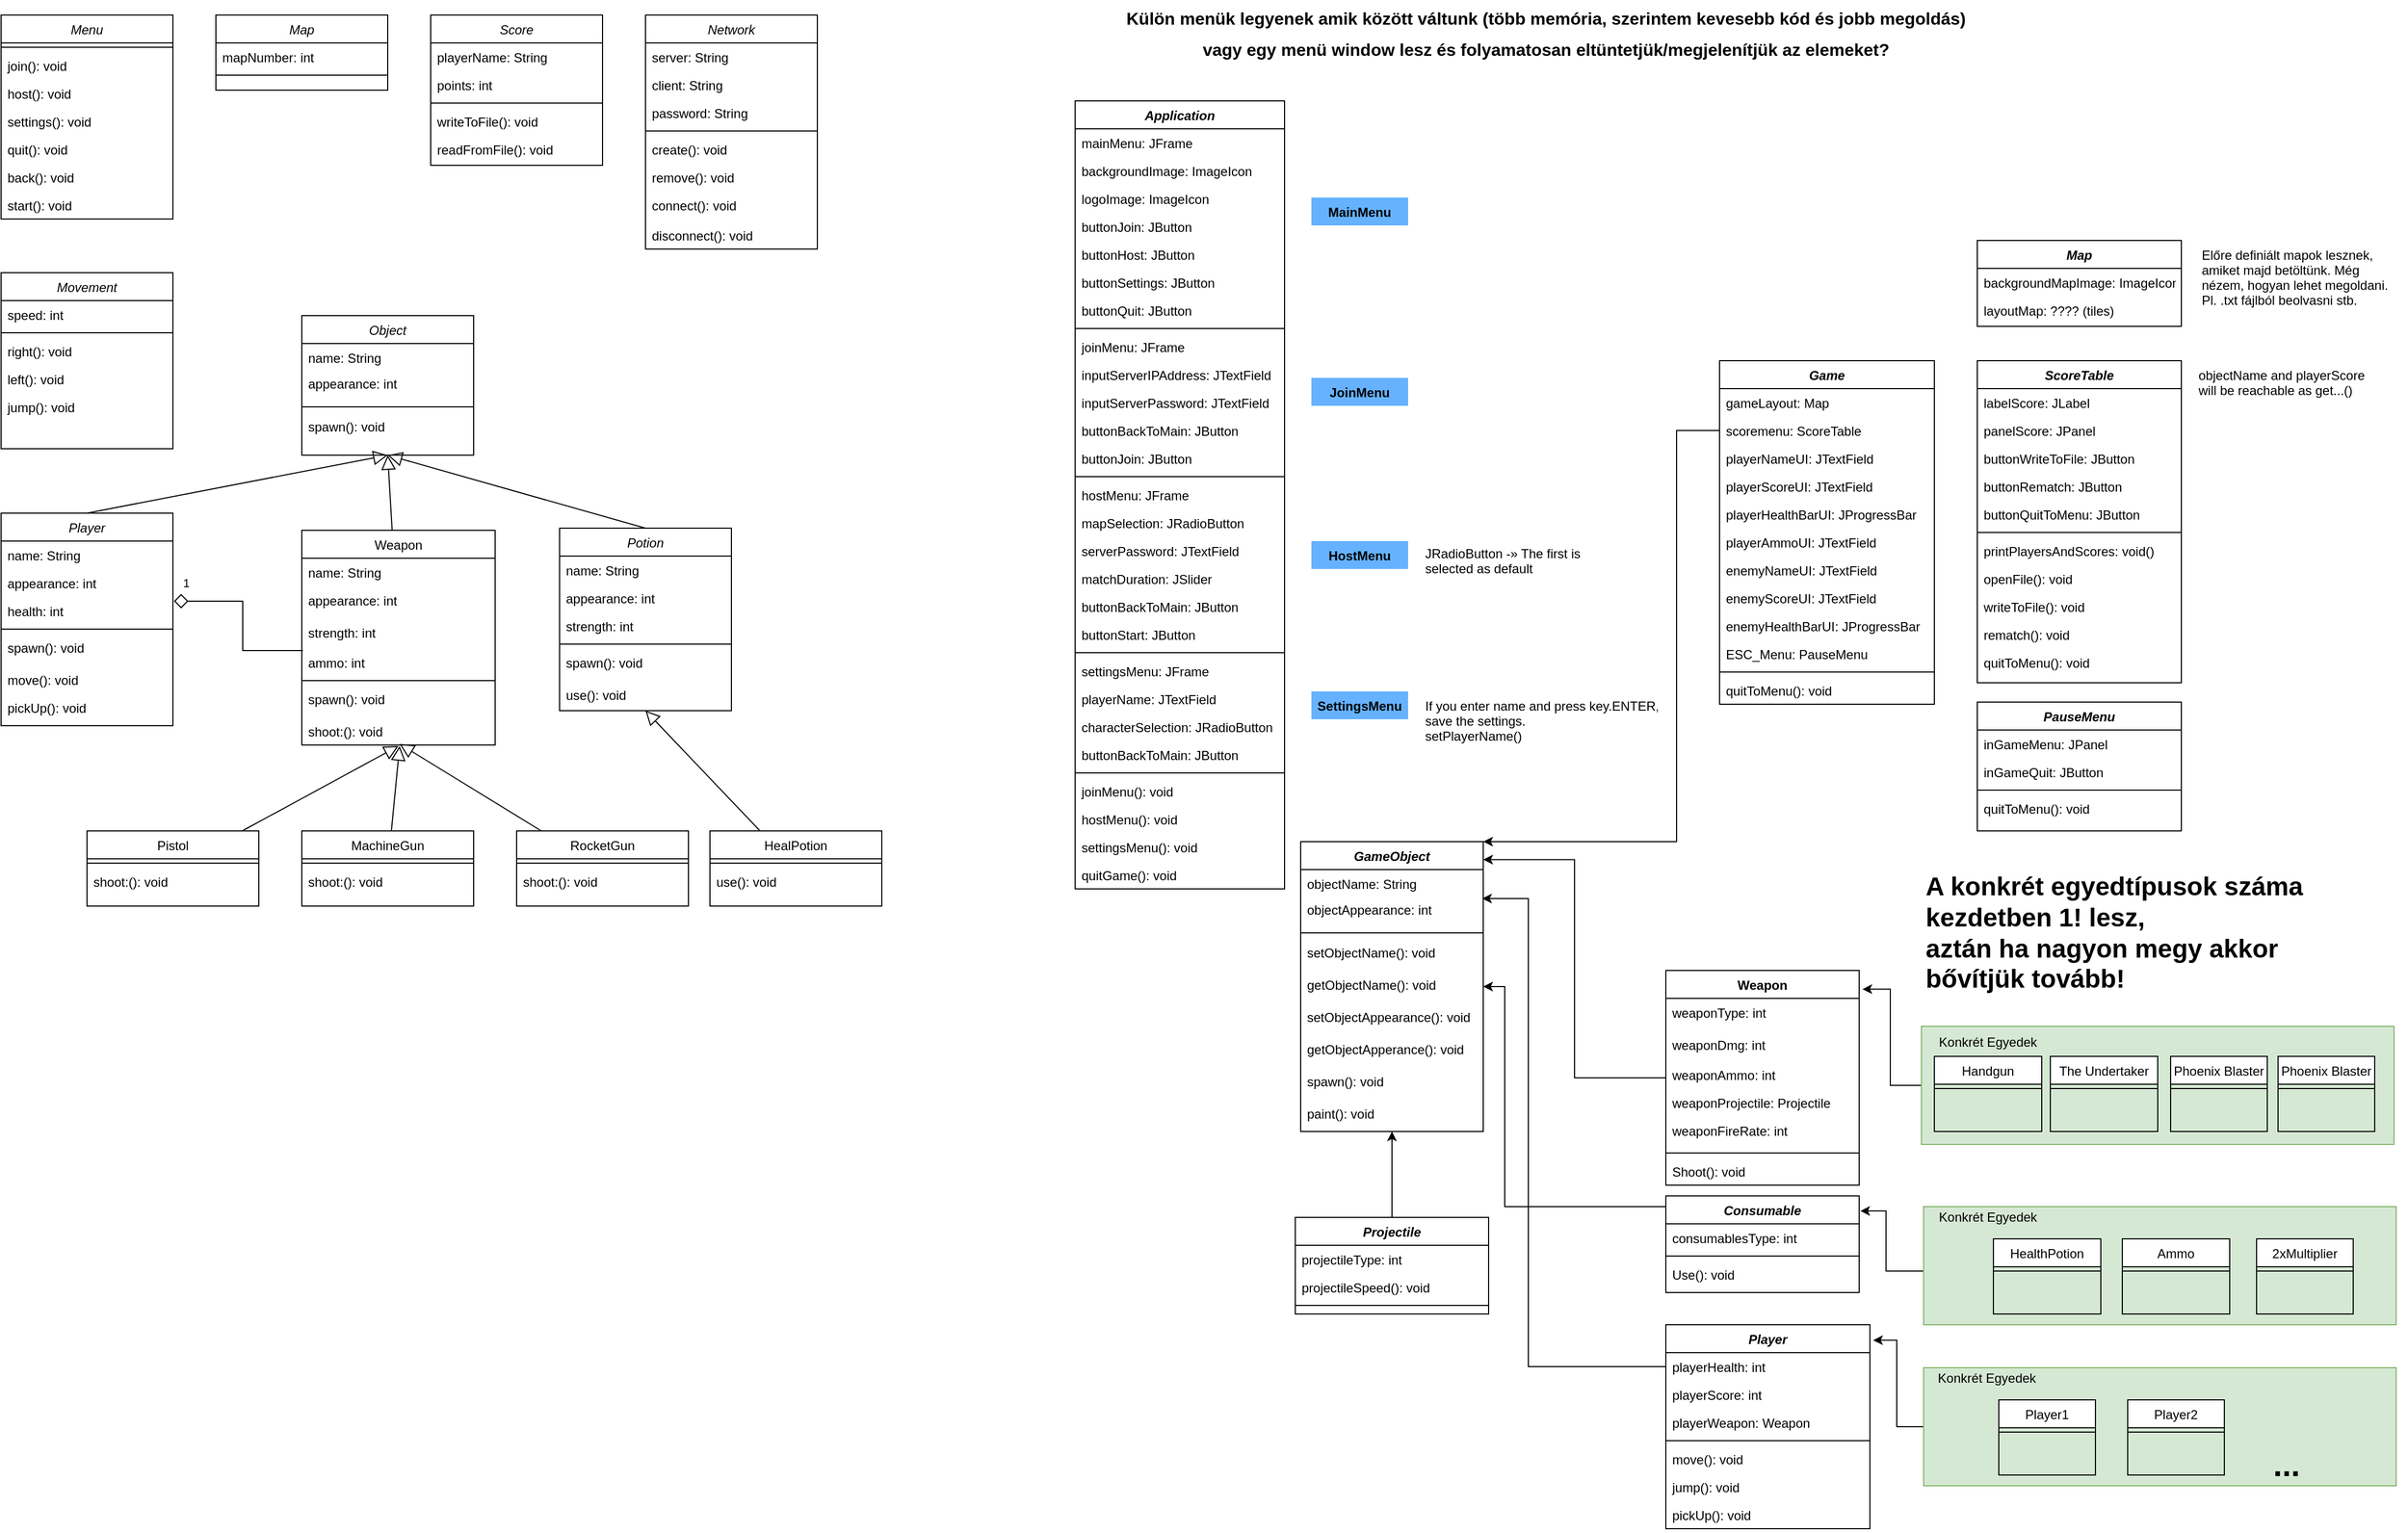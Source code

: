 <mxfile version="14.4.8" type="github">
  <diagram id="ZcS7Jbe5ZXRPlum8FtQR" name="Page-1">
    <mxGraphModel dx="2553" dy="1787" grid="1" gridSize="10" guides="1" tooltips="1" connect="1" arrows="1" fold="1" page="1" pageScale="1" pageWidth="3300" pageHeight="4681" math="0" shadow="0">
      <root>
        <mxCell id="0" />
        <mxCell id="1" parent="0" />
        <mxCell id="j9S9-_1Mp9KBC85wAZ-6-1" value="Map" style="swimlane;fontStyle=2;align=center;verticalAlign=top;childLayout=stackLayout;horizontal=1;startSize=26;horizontalStack=0;resizeParent=1;resizeLast=0;collapsible=1;marginBottom=0;rounded=0;shadow=0;strokeWidth=1;" parent="1" vertex="1">
          <mxGeometry x="240" y="40" width="160" height="70" as="geometry">
            <mxRectangle x="230" y="140" width="160" height="26" as="alternateBounds" />
          </mxGeometry>
        </mxCell>
        <mxCell id="j9S9-_1Mp9KBC85wAZ-6-2" value="mapNumber: int" style="text;align=left;verticalAlign=top;spacingLeft=4;spacingRight=4;overflow=hidden;rotatable=0;points=[[0,0.5],[1,0.5]];portConstraint=eastwest;" parent="j9S9-_1Mp9KBC85wAZ-6-1" vertex="1">
          <mxGeometry y="26" width="160" height="26" as="geometry" />
        </mxCell>
        <mxCell id="j9S9-_1Mp9KBC85wAZ-6-3" value="" style="line;html=1;strokeWidth=1;align=left;verticalAlign=middle;spacingTop=-1;spacingLeft=3;spacingRight=3;rotatable=0;labelPosition=right;points=[];portConstraint=eastwest;" parent="j9S9-_1Mp9KBC85wAZ-6-1" vertex="1">
          <mxGeometry y="52" width="160" height="8" as="geometry" />
        </mxCell>
        <mxCell id="j9S9-_1Mp9KBC85wAZ-6-4" value="Network" style="swimlane;fontStyle=2;align=center;verticalAlign=top;childLayout=stackLayout;horizontal=1;startSize=26;horizontalStack=0;resizeParent=1;resizeLast=0;collapsible=1;marginBottom=0;rounded=0;shadow=0;strokeWidth=1;" parent="1" vertex="1">
          <mxGeometry x="640" y="40" width="160" height="218" as="geometry">
            <mxRectangle x="230" y="140" width="160" height="26" as="alternateBounds" />
          </mxGeometry>
        </mxCell>
        <mxCell id="j9S9-_1Mp9KBC85wAZ-6-5" value="server: String" style="text;align=left;verticalAlign=top;spacingLeft=4;spacingRight=4;overflow=hidden;rotatable=0;points=[[0,0.5],[1,0.5]];portConstraint=eastwest;" parent="j9S9-_1Mp9KBC85wAZ-6-4" vertex="1">
          <mxGeometry y="26" width="160" height="26" as="geometry" />
        </mxCell>
        <mxCell id="j9S9-_1Mp9KBC85wAZ-6-6" value="client: String" style="text;align=left;verticalAlign=top;spacingLeft=4;spacingRight=4;overflow=hidden;rotatable=0;points=[[0,0.5],[1,0.5]];portConstraint=eastwest;rounded=0;shadow=0;html=0;" parent="j9S9-_1Mp9KBC85wAZ-6-4" vertex="1">
          <mxGeometry y="52" width="160" height="26" as="geometry" />
        </mxCell>
        <mxCell id="j9S9-_1Mp9KBC85wAZ-6-7" value="password: String" style="text;align=left;verticalAlign=top;spacingLeft=4;spacingRight=4;overflow=hidden;rotatable=0;points=[[0,0.5],[1,0.5]];portConstraint=eastwest;rounded=0;shadow=0;html=0;" parent="j9S9-_1Mp9KBC85wAZ-6-4" vertex="1">
          <mxGeometry y="78" width="160" height="26" as="geometry" />
        </mxCell>
        <mxCell id="j9S9-_1Mp9KBC85wAZ-6-8" value="" style="line;html=1;strokeWidth=1;align=left;verticalAlign=middle;spacingTop=-1;spacingLeft=3;spacingRight=3;rotatable=0;labelPosition=right;points=[];portConstraint=eastwest;" parent="j9S9-_1Mp9KBC85wAZ-6-4" vertex="1">
          <mxGeometry y="104" width="160" height="8" as="geometry" />
        </mxCell>
        <mxCell id="j9S9-_1Mp9KBC85wAZ-6-9" value="create(): void" style="text;align=left;verticalAlign=top;spacingLeft=4;spacingRight=4;overflow=hidden;rotatable=0;points=[[0,0.5],[1,0.5]];portConstraint=eastwest;" parent="j9S9-_1Mp9KBC85wAZ-6-4" vertex="1">
          <mxGeometry y="112" width="160" height="26" as="geometry" />
        </mxCell>
        <mxCell id="j9S9-_1Mp9KBC85wAZ-6-10" value="remove(): void" style="text;align=left;verticalAlign=top;spacingLeft=4;spacingRight=4;overflow=hidden;rotatable=0;points=[[0,0.5],[1,0.5]];portConstraint=eastwest;" parent="j9S9-_1Mp9KBC85wAZ-6-4" vertex="1">
          <mxGeometry y="138" width="160" height="26" as="geometry" />
        </mxCell>
        <mxCell id="j9S9-_1Mp9KBC85wAZ-6-11" value="connect(): void" style="text;align=left;verticalAlign=top;spacingLeft=4;spacingRight=4;overflow=hidden;rotatable=0;points=[[0,0.5],[1,0.5]];portConstraint=eastwest;" parent="j9S9-_1Mp9KBC85wAZ-6-4" vertex="1">
          <mxGeometry y="164" width="160" height="28" as="geometry" />
        </mxCell>
        <mxCell id="j9S9-_1Mp9KBC85wAZ-6-12" value="disconnect(): void" style="text;align=left;verticalAlign=top;spacingLeft=4;spacingRight=4;overflow=hidden;rotatable=0;points=[[0,0.5],[1,0.5]];portConstraint=eastwest;" parent="j9S9-_1Mp9KBC85wAZ-6-4" vertex="1">
          <mxGeometry y="192" width="160" height="26" as="geometry" />
        </mxCell>
        <mxCell id="j9S9-_1Mp9KBC85wAZ-6-13" value="Object" style="swimlane;fontStyle=2;align=center;verticalAlign=top;childLayout=stackLayout;horizontal=1;startSize=26;horizontalStack=0;resizeParent=1;resizeLast=0;collapsible=1;marginBottom=0;rounded=0;shadow=0;strokeWidth=1;" parent="1" vertex="1">
          <mxGeometry x="320" y="320" width="160" height="130" as="geometry">
            <mxRectangle x="230" y="140" width="160" height="26" as="alternateBounds" />
          </mxGeometry>
        </mxCell>
        <mxCell id="j9S9-_1Mp9KBC85wAZ-6-14" value="name: String" style="text;align=left;verticalAlign=top;spacingLeft=4;spacingRight=4;overflow=hidden;rotatable=0;points=[[0,0.5],[1,0.5]];portConstraint=eastwest;" parent="j9S9-_1Mp9KBC85wAZ-6-13" vertex="1">
          <mxGeometry y="26" width="160" height="24" as="geometry" />
        </mxCell>
        <mxCell id="j9S9-_1Mp9KBC85wAZ-6-15" value="appearance: int" style="text;align=left;verticalAlign=top;spacingLeft=4;spacingRight=4;overflow=hidden;rotatable=0;points=[[0,0.5],[1,0.5]];portConstraint=eastwest;" parent="j9S9-_1Mp9KBC85wAZ-6-13" vertex="1">
          <mxGeometry y="50" width="160" height="30" as="geometry" />
        </mxCell>
        <mxCell id="j9S9-_1Mp9KBC85wAZ-6-16" value="" style="line;html=1;strokeWidth=1;align=left;verticalAlign=middle;spacingTop=-1;spacingLeft=3;spacingRight=3;rotatable=0;labelPosition=right;points=[];portConstraint=eastwest;" parent="j9S9-_1Mp9KBC85wAZ-6-13" vertex="1">
          <mxGeometry y="80" width="160" height="10" as="geometry" />
        </mxCell>
        <mxCell id="j9S9-_1Mp9KBC85wAZ-6-17" value="spawn(): void" style="text;align=left;verticalAlign=top;spacingLeft=4;spacingRight=4;overflow=hidden;rotatable=0;points=[[0,0.5],[1,0.5]];portConstraint=eastwest;" parent="j9S9-_1Mp9KBC85wAZ-6-13" vertex="1">
          <mxGeometry y="90" width="160" height="30" as="geometry" />
        </mxCell>
        <mxCell id="j9S9-_1Mp9KBC85wAZ-6-18" style="edgeStyle=none;rounded=0;orthogonalLoop=1;jettySize=auto;html=1;entryX=0.5;entryY=1;entryDx=0;entryDy=0;endArrow=block;endFill=0;endSize=11;targetPerimeterSpacing=6;exitX=0.5;exitY=0;exitDx=0;exitDy=0;" parent="1" source="j9S9-_1Mp9KBC85wAZ-6-19" target="j9S9-_1Mp9KBC85wAZ-6-13" edge="1">
          <mxGeometry relative="1" as="geometry" />
        </mxCell>
        <mxCell id="j9S9-_1Mp9KBC85wAZ-6-19" value="Player" style="swimlane;fontStyle=2;align=center;verticalAlign=top;childLayout=stackLayout;horizontal=1;startSize=26;horizontalStack=0;resizeParent=1;resizeLast=0;collapsible=1;marginBottom=0;rounded=0;shadow=0;strokeWidth=1;" parent="1" vertex="1">
          <mxGeometry x="40" y="504" width="160" height="198" as="geometry">
            <mxRectangle x="230" y="140" width="160" height="26" as="alternateBounds" />
          </mxGeometry>
        </mxCell>
        <mxCell id="j9S9-_1Mp9KBC85wAZ-6-20" value="name: String" style="text;align=left;verticalAlign=top;spacingLeft=4;spacingRight=4;overflow=hidden;rotatable=0;points=[[0,0.5],[1,0.5]];portConstraint=eastwest;" parent="j9S9-_1Mp9KBC85wAZ-6-19" vertex="1">
          <mxGeometry y="26" width="160" height="26" as="geometry" />
        </mxCell>
        <mxCell id="j9S9-_1Mp9KBC85wAZ-6-21" value="appearance: int" style="text;align=left;verticalAlign=top;spacingLeft=4;spacingRight=4;overflow=hidden;rotatable=0;points=[[0,0.5],[1,0.5]];portConstraint=eastwest;rounded=0;shadow=0;html=0;" parent="j9S9-_1Mp9KBC85wAZ-6-19" vertex="1">
          <mxGeometry y="52" width="160" height="26" as="geometry" />
        </mxCell>
        <mxCell id="j9S9-_1Mp9KBC85wAZ-6-22" value="health: int" style="text;align=left;verticalAlign=top;spacingLeft=4;spacingRight=4;overflow=hidden;rotatable=0;points=[[0,0.5],[1,0.5]];portConstraint=eastwest;rounded=0;shadow=0;html=0;" parent="j9S9-_1Mp9KBC85wAZ-6-19" vertex="1">
          <mxGeometry y="78" width="160" height="26" as="geometry" />
        </mxCell>
        <mxCell id="j9S9-_1Mp9KBC85wAZ-6-23" value="" style="line;html=1;strokeWidth=1;align=left;verticalAlign=middle;spacingTop=-1;spacingLeft=3;spacingRight=3;rotatable=0;labelPosition=right;points=[];portConstraint=eastwest;" parent="j9S9-_1Mp9KBC85wAZ-6-19" vertex="1">
          <mxGeometry y="104" width="160" height="8" as="geometry" />
        </mxCell>
        <mxCell id="j9S9-_1Mp9KBC85wAZ-6-24" value="spawn(): void" style="text;align=left;verticalAlign=top;spacingLeft=4;spacingRight=4;overflow=hidden;rotatable=0;points=[[0,0.5],[1,0.5]];portConstraint=eastwest;" parent="j9S9-_1Mp9KBC85wAZ-6-19" vertex="1">
          <mxGeometry y="112" width="160" height="30" as="geometry" />
        </mxCell>
        <mxCell id="j9S9-_1Mp9KBC85wAZ-6-25" value="move(): void" style="text;align=left;verticalAlign=top;spacingLeft=4;spacingRight=4;overflow=hidden;rotatable=0;points=[[0,0.5],[1,0.5]];portConstraint=eastwest;" parent="j9S9-_1Mp9KBC85wAZ-6-19" vertex="1">
          <mxGeometry y="142" width="160" height="26" as="geometry" />
        </mxCell>
        <mxCell id="j9S9-_1Mp9KBC85wAZ-6-26" value="pickUp(): void" style="text;align=left;verticalAlign=top;spacingLeft=4;spacingRight=4;overflow=hidden;rotatable=0;points=[[0,0.5],[1,0.5]];portConstraint=eastwest;" parent="j9S9-_1Mp9KBC85wAZ-6-19" vertex="1">
          <mxGeometry y="168" width="160" height="30" as="geometry" />
        </mxCell>
        <mxCell id="j9S9-_1Mp9KBC85wAZ-6-27" style="edgeStyle=none;rounded=0;orthogonalLoop=1;jettySize=auto;html=1;endArrow=block;endFill=0;endSize=11;targetPerimeterSpacing=6;entryX=0.5;entryY=1;entryDx=0;entryDy=0;" parent="1" source="j9S9-_1Mp9KBC85wAZ-6-28" target="j9S9-_1Mp9KBC85wAZ-6-13" edge="1">
          <mxGeometry relative="1" as="geometry">
            <mxPoint x="450" y="740" as="targetPoint" />
          </mxGeometry>
        </mxCell>
        <mxCell id="j9S9-_1Mp9KBC85wAZ-6-28" value="Weapon" style="swimlane;fontStyle=0;align=center;verticalAlign=top;childLayout=stackLayout;horizontal=1;startSize=26;horizontalStack=0;resizeParent=1;resizeLast=0;collapsible=1;marginBottom=0;rounded=0;shadow=0;strokeWidth=1;" parent="1" vertex="1">
          <mxGeometry x="320" y="520" width="180" height="200" as="geometry">
            <mxRectangle x="130" y="380" width="160" height="26" as="alternateBounds" />
          </mxGeometry>
        </mxCell>
        <mxCell id="j9S9-_1Mp9KBC85wAZ-6-29" value="name: String" style="text;align=left;verticalAlign=top;spacingLeft=4;spacingRight=4;overflow=hidden;rotatable=0;points=[[0,0.5],[1,0.5]];portConstraint=eastwest;" parent="j9S9-_1Mp9KBC85wAZ-6-28" vertex="1">
          <mxGeometry y="26" width="180" height="26" as="geometry" />
        </mxCell>
        <mxCell id="j9S9-_1Mp9KBC85wAZ-6-30" value="appearance: int" style="text;align=left;verticalAlign=top;spacingLeft=4;spacingRight=4;overflow=hidden;rotatable=0;points=[[0,0.5],[1,0.5]];portConstraint=eastwest;" parent="j9S9-_1Mp9KBC85wAZ-6-28" vertex="1">
          <mxGeometry y="52" width="180" height="30" as="geometry" />
        </mxCell>
        <mxCell id="j9S9-_1Mp9KBC85wAZ-6-31" value="strength: int" style="text;align=left;verticalAlign=top;spacingLeft=4;spacingRight=4;overflow=hidden;rotatable=0;points=[[0,0.5],[1,0.5]];portConstraint=eastwest;rounded=0;shadow=0;html=0;" parent="j9S9-_1Mp9KBC85wAZ-6-28" vertex="1">
          <mxGeometry y="82" width="180" height="28" as="geometry" />
        </mxCell>
        <mxCell id="j9S9-_1Mp9KBC85wAZ-6-32" value="ammo: int" style="text;align=left;verticalAlign=top;spacingLeft=4;spacingRight=4;overflow=hidden;rotatable=0;points=[[0,0.5],[1,0.5]];portConstraint=eastwest;" parent="j9S9-_1Mp9KBC85wAZ-6-28" vertex="1">
          <mxGeometry y="110" width="180" height="26" as="geometry" />
        </mxCell>
        <mxCell id="j9S9-_1Mp9KBC85wAZ-6-33" value="" style="line;html=1;strokeWidth=1;align=left;verticalAlign=middle;spacingTop=-1;spacingLeft=3;spacingRight=3;rotatable=0;labelPosition=right;points=[];portConstraint=eastwest;" parent="j9S9-_1Mp9KBC85wAZ-6-28" vertex="1">
          <mxGeometry y="136" width="180" height="8" as="geometry" />
        </mxCell>
        <mxCell id="j9S9-_1Mp9KBC85wAZ-6-34" value="spawn(): void" style="text;align=left;verticalAlign=top;spacingLeft=4;spacingRight=4;overflow=hidden;rotatable=0;points=[[0,0.5],[1,0.5]];portConstraint=eastwest;" parent="j9S9-_1Mp9KBC85wAZ-6-28" vertex="1">
          <mxGeometry y="144" width="180" height="30" as="geometry" />
        </mxCell>
        <mxCell id="j9S9-_1Mp9KBC85wAZ-6-35" value="shoot:(): void" style="text;align=left;verticalAlign=top;spacingLeft=4;spacingRight=4;overflow=hidden;rotatable=0;points=[[0,0.5],[1,0.5]];portConstraint=eastwest;" parent="j9S9-_1Mp9KBC85wAZ-6-28" vertex="1">
          <mxGeometry y="174" width="180" height="26" as="geometry" />
        </mxCell>
        <mxCell id="j9S9-_1Mp9KBC85wAZ-6-36" style="edgeStyle=none;rounded=0;orthogonalLoop=1;jettySize=auto;html=1;endArrow=block;endFill=0;endSize=11;targetPerimeterSpacing=6;entryX=0.506;entryY=1.038;entryDx=0;entryDy=0;entryPerimeter=0;" parent="1" source="j9S9-_1Mp9KBC85wAZ-6-37" target="j9S9-_1Mp9KBC85wAZ-6-35" edge="1">
          <mxGeometry relative="1" as="geometry">
            <mxPoint x="504" y="990" as="targetPoint" />
          </mxGeometry>
        </mxCell>
        <mxCell id="j9S9-_1Mp9KBC85wAZ-6-37" value="MachineGun" style="swimlane;fontStyle=0;align=center;verticalAlign=top;childLayout=stackLayout;horizontal=1;startSize=26;horizontalStack=0;resizeParent=1;resizeLast=0;collapsible=1;marginBottom=0;rounded=0;shadow=0;strokeWidth=1;" parent="1" vertex="1">
          <mxGeometry x="320" y="800" width="160" height="70" as="geometry">
            <mxRectangle x="340" y="380" width="170" height="26" as="alternateBounds" />
          </mxGeometry>
        </mxCell>
        <mxCell id="j9S9-_1Mp9KBC85wAZ-6-38" value="" style="line;html=1;strokeWidth=1;align=left;verticalAlign=middle;spacingTop=-1;spacingLeft=3;spacingRight=3;rotatable=0;labelPosition=right;points=[];portConstraint=eastwest;" parent="j9S9-_1Mp9KBC85wAZ-6-37" vertex="1">
          <mxGeometry y="26" width="160" height="8" as="geometry" />
        </mxCell>
        <mxCell id="j9S9-_1Mp9KBC85wAZ-6-39" value="shoot:(): void" style="text;align=left;verticalAlign=top;spacingLeft=4;spacingRight=4;overflow=hidden;rotatable=0;points=[[0,0.5],[1,0.5]];portConstraint=eastwest;" parent="j9S9-_1Mp9KBC85wAZ-6-37" vertex="1">
          <mxGeometry y="34" width="160" height="26" as="geometry" />
        </mxCell>
        <mxCell id="j9S9-_1Mp9KBC85wAZ-6-40" value="1" style="edgeStyle=orthogonalEdgeStyle;rounded=0;orthogonalLoop=1;jettySize=auto;html=1;entryX=1.006;entryY=1.154;entryDx=0;entryDy=0;entryPerimeter=0;endArrow=diamond;endFill=0;exitX=0.006;exitY=0.077;exitDx=0;exitDy=0;exitPerimeter=0;targetPerimeterSpacing=6;endSize=11;" parent="1" source="j9S9-_1Mp9KBC85wAZ-6-32" target="j9S9-_1Mp9KBC85wAZ-6-21" edge="1">
          <mxGeometry x="0.871" y="-17" relative="1" as="geometry">
            <mxPoint as="offset" />
          </mxGeometry>
        </mxCell>
        <mxCell id="j9S9-_1Mp9KBC85wAZ-6-41" style="edgeStyle=none;rounded=0;orthogonalLoop=1;jettySize=auto;html=1;endArrow=block;endFill=0;endSize=11;targetPerimeterSpacing=6;entryX=0.506;entryY=0.962;entryDx=0;entryDy=0;entryPerimeter=0;" parent="1" source="j9S9-_1Mp9KBC85wAZ-6-42" target="j9S9-_1Mp9KBC85wAZ-6-35" edge="1">
          <mxGeometry relative="1" as="geometry">
            <mxPoint x="460" y="950" as="targetPoint" />
            <Array as="points" />
          </mxGeometry>
        </mxCell>
        <mxCell id="j9S9-_1Mp9KBC85wAZ-6-42" value="RocketGun" style="swimlane;fontStyle=0;align=center;verticalAlign=top;childLayout=stackLayout;horizontal=1;startSize=26;horizontalStack=0;resizeParent=1;resizeLast=0;collapsible=1;marginBottom=0;rounded=0;shadow=0;strokeWidth=1;" parent="1" vertex="1">
          <mxGeometry x="520" y="800" width="160" height="70" as="geometry">
            <mxRectangle x="340" y="380" width="170" height="26" as="alternateBounds" />
          </mxGeometry>
        </mxCell>
        <mxCell id="j9S9-_1Mp9KBC85wAZ-6-43" value="" style="line;html=1;strokeWidth=1;align=left;verticalAlign=middle;spacingTop=-1;spacingLeft=3;spacingRight=3;rotatable=0;labelPosition=right;points=[];portConstraint=eastwest;" parent="j9S9-_1Mp9KBC85wAZ-6-42" vertex="1">
          <mxGeometry y="26" width="160" height="8" as="geometry" />
        </mxCell>
        <mxCell id="j9S9-_1Mp9KBC85wAZ-6-44" value="shoot:(): void" style="text;align=left;verticalAlign=top;spacingLeft=4;spacingRight=4;overflow=hidden;rotatable=0;points=[[0,0.5],[1,0.5]];portConstraint=eastwest;" parent="j9S9-_1Mp9KBC85wAZ-6-42" vertex="1">
          <mxGeometry y="34" width="160" height="26" as="geometry" />
        </mxCell>
        <mxCell id="j9S9-_1Mp9KBC85wAZ-6-45" style="edgeStyle=none;rounded=0;orthogonalLoop=1;jettySize=auto;html=1;endArrow=block;endFill=0;endSize=11;targetPerimeterSpacing=6;entryX=0.5;entryY=1.038;entryDx=0;entryDy=0;entryPerimeter=0;" parent="1" source="j9S9-_1Mp9KBC85wAZ-6-46" target="j9S9-_1Mp9KBC85wAZ-6-35" edge="1">
          <mxGeometry relative="1" as="geometry">
            <mxPoint x="510" y="990" as="targetPoint" />
          </mxGeometry>
        </mxCell>
        <mxCell id="j9S9-_1Mp9KBC85wAZ-6-46" value="Pistol" style="swimlane;fontStyle=0;align=center;verticalAlign=top;childLayout=stackLayout;horizontal=1;startSize=26;horizontalStack=0;resizeParent=1;resizeLast=0;collapsible=1;marginBottom=0;rounded=0;shadow=0;strokeWidth=1;" parent="1" vertex="1">
          <mxGeometry x="120" y="800" width="160" height="70" as="geometry">
            <mxRectangle x="340" y="380" width="170" height="26" as="alternateBounds" />
          </mxGeometry>
        </mxCell>
        <mxCell id="j9S9-_1Mp9KBC85wAZ-6-47" value="" style="line;html=1;strokeWidth=1;align=left;verticalAlign=middle;spacingTop=-1;spacingLeft=3;spacingRight=3;rotatable=0;labelPosition=right;points=[];portConstraint=eastwest;" parent="j9S9-_1Mp9KBC85wAZ-6-46" vertex="1">
          <mxGeometry y="26" width="160" height="8" as="geometry" />
        </mxCell>
        <mxCell id="j9S9-_1Mp9KBC85wAZ-6-48" value="shoot:(): void" style="text;align=left;verticalAlign=top;spacingLeft=4;spacingRight=4;overflow=hidden;rotatable=0;points=[[0,0.5],[1,0.5]];portConstraint=eastwest;" parent="j9S9-_1Mp9KBC85wAZ-6-46" vertex="1">
          <mxGeometry y="34" width="160" height="26" as="geometry" />
        </mxCell>
        <mxCell id="j9S9-_1Mp9KBC85wAZ-6-49" style="edgeStyle=none;rounded=0;orthogonalLoop=1;jettySize=auto;html=1;entryX=0.5;entryY=1;entryDx=0;entryDy=0;endArrow=block;endFill=0;endSize=11;targetPerimeterSpacing=6;exitX=0.5;exitY=0;exitDx=0;exitDy=0;" parent="1" source="j9S9-_1Mp9KBC85wAZ-6-50" target="j9S9-_1Mp9KBC85wAZ-6-13" edge="1">
          <mxGeometry relative="1" as="geometry" />
        </mxCell>
        <mxCell id="j9S9-_1Mp9KBC85wAZ-6-50" value="Potion" style="swimlane;fontStyle=2;align=center;verticalAlign=top;childLayout=stackLayout;horizontal=1;startSize=26;horizontalStack=0;resizeParent=1;resizeLast=0;collapsible=1;marginBottom=0;rounded=0;shadow=0;strokeWidth=1;" parent="1" vertex="1">
          <mxGeometry x="560" y="518" width="160" height="170" as="geometry">
            <mxRectangle x="230" y="140" width="160" height="26" as="alternateBounds" />
          </mxGeometry>
        </mxCell>
        <mxCell id="j9S9-_1Mp9KBC85wAZ-6-51" value="name: String" style="text;align=left;verticalAlign=top;spacingLeft=4;spacingRight=4;overflow=hidden;rotatable=0;points=[[0,0.5],[1,0.5]];portConstraint=eastwest;" parent="j9S9-_1Mp9KBC85wAZ-6-50" vertex="1">
          <mxGeometry y="26" width="160" height="26" as="geometry" />
        </mxCell>
        <mxCell id="j9S9-_1Mp9KBC85wAZ-6-52" value="appearance: int" style="text;align=left;verticalAlign=top;spacingLeft=4;spacingRight=4;overflow=hidden;rotatable=0;points=[[0,0.5],[1,0.5]];portConstraint=eastwest;rounded=0;shadow=0;html=0;" parent="j9S9-_1Mp9KBC85wAZ-6-50" vertex="1">
          <mxGeometry y="52" width="160" height="26" as="geometry" />
        </mxCell>
        <mxCell id="j9S9-_1Mp9KBC85wAZ-6-53" value="strength: int" style="text;align=left;verticalAlign=top;spacingLeft=4;spacingRight=4;overflow=hidden;rotatable=0;points=[[0,0.5],[1,0.5]];portConstraint=eastwest;rounded=0;shadow=0;html=0;" parent="j9S9-_1Mp9KBC85wAZ-6-50" vertex="1">
          <mxGeometry y="78" width="160" height="26" as="geometry" />
        </mxCell>
        <mxCell id="j9S9-_1Mp9KBC85wAZ-6-54" value="" style="line;html=1;strokeWidth=1;align=left;verticalAlign=middle;spacingTop=-1;spacingLeft=3;spacingRight=3;rotatable=0;labelPosition=right;points=[];portConstraint=eastwest;" parent="j9S9-_1Mp9KBC85wAZ-6-50" vertex="1">
          <mxGeometry y="104" width="160" height="8" as="geometry" />
        </mxCell>
        <mxCell id="j9S9-_1Mp9KBC85wAZ-6-55" value="spawn(): void" style="text;align=left;verticalAlign=top;spacingLeft=4;spacingRight=4;overflow=hidden;rotatable=0;points=[[0,0.5],[1,0.5]];portConstraint=eastwest;" parent="j9S9-_1Mp9KBC85wAZ-6-50" vertex="1">
          <mxGeometry y="112" width="160" height="30" as="geometry" />
        </mxCell>
        <mxCell id="j9S9-_1Mp9KBC85wAZ-6-56" value="use(): void" style="text;align=left;verticalAlign=top;spacingLeft=4;spacingRight=4;overflow=hidden;rotatable=0;points=[[0,0.5],[1,0.5]];portConstraint=eastwest;" parent="j9S9-_1Mp9KBC85wAZ-6-50" vertex="1">
          <mxGeometry y="142" width="160" height="26" as="geometry" />
        </mxCell>
        <mxCell id="j9S9-_1Mp9KBC85wAZ-6-57" style="edgeStyle=none;rounded=0;orthogonalLoop=1;jettySize=auto;html=1;endArrow=block;endFill=0;endSize=11;targetPerimeterSpacing=6;entryX=0.5;entryY=1;entryDx=0;entryDy=0;" parent="1" source="j9S9-_1Mp9KBC85wAZ-6-58" target="j9S9-_1Mp9KBC85wAZ-6-50" edge="1">
          <mxGeometry relative="1" as="geometry">
            <mxPoint x="740" y="1020" as="targetPoint" />
          </mxGeometry>
        </mxCell>
        <mxCell id="j9S9-_1Mp9KBC85wAZ-6-58" value="HealPotion" style="swimlane;fontStyle=0;align=center;verticalAlign=top;childLayout=stackLayout;horizontal=1;startSize=26;horizontalStack=0;resizeParent=1;resizeLast=0;collapsible=1;marginBottom=0;rounded=0;shadow=0;strokeWidth=1;" parent="1" vertex="1">
          <mxGeometry x="700" y="800" width="160" height="70" as="geometry">
            <mxRectangle x="340" y="380" width="170" height="26" as="alternateBounds" />
          </mxGeometry>
        </mxCell>
        <mxCell id="j9S9-_1Mp9KBC85wAZ-6-59" value="" style="line;html=1;strokeWidth=1;align=left;verticalAlign=middle;spacingTop=-1;spacingLeft=3;spacingRight=3;rotatable=0;labelPosition=right;points=[];portConstraint=eastwest;" parent="j9S9-_1Mp9KBC85wAZ-6-58" vertex="1">
          <mxGeometry y="26" width="160" height="8" as="geometry" />
        </mxCell>
        <mxCell id="j9S9-_1Mp9KBC85wAZ-6-60" value="use(): void" style="text;align=left;verticalAlign=top;spacingLeft=4;spacingRight=4;overflow=hidden;rotatable=0;points=[[0,0.5],[1,0.5]];portConstraint=eastwest;" parent="j9S9-_1Mp9KBC85wAZ-6-58" vertex="1">
          <mxGeometry y="34" width="160" height="26" as="geometry" />
        </mxCell>
        <mxCell id="j9S9-_1Mp9KBC85wAZ-6-61" value="Menu" style="swimlane;fontStyle=2;align=center;verticalAlign=top;childLayout=stackLayout;horizontal=1;startSize=26;horizontalStack=0;resizeParent=1;resizeLast=0;collapsible=1;marginBottom=0;rounded=0;shadow=0;strokeWidth=1;" parent="1" vertex="1">
          <mxGeometry x="40" y="40" width="160" height="190" as="geometry">
            <mxRectangle x="230" y="140" width="160" height="26" as="alternateBounds" />
          </mxGeometry>
        </mxCell>
        <mxCell id="j9S9-_1Mp9KBC85wAZ-6-62" value="" style="line;html=1;strokeWidth=1;align=left;verticalAlign=middle;spacingTop=-1;spacingLeft=3;spacingRight=3;rotatable=0;labelPosition=right;points=[];portConstraint=eastwest;" parent="j9S9-_1Mp9KBC85wAZ-6-61" vertex="1">
          <mxGeometry y="26" width="160" height="8" as="geometry" />
        </mxCell>
        <mxCell id="j9S9-_1Mp9KBC85wAZ-6-63" value="join(): void" style="text;align=left;verticalAlign=top;spacingLeft=4;spacingRight=4;overflow=hidden;rotatable=0;points=[[0,0.5],[1,0.5]];portConstraint=eastwest;" parent="j9S9-_1Mp9KBC85wAZ-6-61" vertex="1">
          <mxGeometry y="34" width="160" height="26" as="geometry" />
        </mxCell>
        <mxCell id="j9S9-_1Mp9KBC85wAZ-6-64" value="host(): void" style="text;align=left;verticalAlign=top;spacingLeft=4;spacingRight=4;overflow=hidden;rotatable=0;points=[[0,0.5],[1,0.5]];portConstraint=eastwest;" parent="j9S9-_1Mp9KBC85wAZ-6-61" vertex="1">
          <mxGeometry y="60" width="160" height="26" as="geometry" />
        </mxCell>
        <mxCell id="j9S9-_1Mp9KBC85wAZ-6-65" value="settings(): void" style="text;align=left;verticalAlign=top;spacingLeft=4;spacingRight=4;overflow=hidden;rotatable=0;points=[[0,0.5],[1,0.5]];portConstraint=eastwest;" parent="j9S9-_1Mp9KBC85wAZ-6-61" vertex="1">
          <mxGeometry y="86" width="160" height="26" as="geometry" />
        </mxCell>
        <mxCell id="j9S9-_1Mp9KBC85wAZ-6-66" value="quit(): void" style="text;align=left;verticalAlign=top;spacingLeft=4;spacingRight=4;overflow=hidden;rotatable=0;points=[[0,0.5],[1,0.5]];portConstraint=eastwest;" parent="j9S9-_1Mp9KBC85wAZ-6-61" vertex="1">
          <mxGeometry y="112" width="160" height="26" as="geometry" />
        </mxCell>
        <mxCell id="j9S9-_1Mp9KBC85wAZ-6-68" value="back(): void" style="text;align=left;verticalAlign=top;spacingLeft=4;spacingRight=4;overflow=hidden;rotatable=0;points=[[0,0.5],[1,0.5]];portConstraint=eastwest;" parent="j9S9-_1Mp9KBC85wAZ-6-61" vertex="1">
          <mxGeometry y="138" width="160" height="26" as="geometry" />
        </mxCell>
        <mxCell id="j9S9-_1Mp9KBC85wAZ-6-67" value="start(): void" style="text;align=left;verticalAlign=top;spacingLeft=4;spacingRight=4;overflow=hidden;rotatable=0;points=[[0,0.5],[1,0.5]];portConstraint=eastwest;" parent="j9S9-_1Mp9KBC85wAZ-6-61" vertex="1">
          <mxGeometry y="164" width="160" height="26" as="geometry" />
        </mxCell>
        <mxCell id="j9S9-_1Mp9KBC85wAZ-6-69" value="Movement" style="swimlane;fontStyle=2;align=center;verticalAlign=top;childLayout=stackLayout;horizontal=1;startSize=26;horizontalStack=0;resizeParent=1;resizeLast=0;collapsible=1;marginBottom=0;rounded=0;shadow=0;strokeWidth=1;" parent="1" vertex="1">
          <mxGeometry x="40" y="280" width="160" height="164" as="geometry">
            <mxRectangle x="230" y="140" width="160" height="26" as="alternateBounds" />
          </mxGeometry>
        </mxCell>
        <mxCell id="j9S9-_1Mp9KBC85wAZ-6-70" value="speed: int" style="text;align=left;verticalAlign=top;spacingLeft=4;spacingRight=4;overflow=hidden;rotatable=0;points=[[0,0.5],[1,0.5]];portConstraint=eastwest;rounded=0;shadow=0;html=0;" parent="j9S9-_1Mp9KBC85wAZ-6-69" vertex="1">
          <mxGeometry y="26" width="160" height="26" as="geometry" />
        </mxCell>
        <mxCell id="j9S9-_1Mp9KBC85wAZ-6-71" value="" style="line;html=1;strokeWidth=1;align=left;verticalAlign=middle;spacingTop=-1;spacingLeft=3;spacingRight=3;rotatable=0;labelPosition=right;points=[];portConstraint=eastwest;" parent="j9S9-_1Mp9KBC85wAZ-6-69" vertex="1">
          <mxGeometry y="52" width="160" height="8" as="geometry" />
        </mxCell>
        <mxCell id="j9S9-_1Mp9KBC85wAZ-6-72" value="right(): void" style="text;align=left;verticalAlign=top;spacingLeft=4;spacingRight=4;overflow=hidden;rotatable=0;points=[[0,0.5],[1,0.5]];portConstraint=eastwest;" parent="j9S9-_1Mp9KBC85wAZ-6-69" vertex="1">
          <mxGeometry y="60" width="160" height="26" as="geometry" />
        </mxCell>
        <mxCell id="j9S9-_1Mp9KBC85wAZ-6-73" value="left(): void" style="text;align=left;verticalAlign=top;spacingLeft=4;spacingRight=4;overflow=hidden;rotatable=0;points=[[0,0.5],[1,0.5]];portConstraint=eastwest;" parent="j9S9-_1Mp9KBC85wAZ-6-69" vertex="1">
          <mxGeometry y="86" width="160" height="26" as="geometry" />
        </mxCell>
        <mxCell id="j9S9-_1Mp9KBC85wAZ-6-74" value="jump(): void" style="text;align=left;verticalAlign=top;spacingLeft=4;spacingRight=4;overflow=hidden;rotatable=0;points=[[0,0.5],[1,0.5]];portConstraint=eastwest;" parent="j9S9-_1Mp9KBC85wAZ-6-69" vertex="1">
          <mxGeometry y="112" width="160" height="26" as="geometry" />
        </mxCell>
        <mxCell id="j9S9-_1Mp9KBC85wAZ-6-75" value="Score" style="swimlane;fontStyle=2;align=center;verticalAlign=top;childLayout=stackLayout;horizontal=1;startSize=26;horizontalStack=0;resizeParent=1;resizeLast=0;collapsible=1;marginBottom=0;rounded=0;shadow=0;strokeWidth=1;" parent="1" vertex="1">
          <mxGeometry x="440" y="40" width="160" height="140" as="geometry">
            <mxRectangle x="230" y="140" width="160" height="26" as="alternateBounds" />
          </mxGeometry>
        </mxCell>
        <mxCell id="j9S9-_1Mp9KBC85wAZ-6-76" value="playerName: String" style="text;align=left;verticalAlign=top;spacingLeft=4;spacingRight=4;overflow=hidden;rotatable=0;points=[[0,0.5],[1,0.5]];portConstraint=eastwest;rounded=0;shadow=0;html=0;" parent="j9S9-_1Mp9KBC85wAZ-6-75" vertex="1">
          <mxGeometry y="26" width="160" height="26" as="geometry" />
        </mxCell>
        <mxCell id="j9S9-_1Mp9KBC85wAZ-6-77" value="points: int" style="text;align=left;verticalAlign=top;spacingLeft=4;spacingRight=4;overflow=hidden;rotatable=0;points=[[0,0.5],[1,0.5]];portConstraint=eastwest;rounded=0;shadow=0;html=0;" parent="j9S9-_1Mp9KBC85wAZ-6-75" vertex="1">
          <mxGeometry y="52" width="160" height="26" as="geometry" />
        </mxCell>
        <mxCell id="j9S9-_1Mp9KBC85wAZ-6-78" value="" style="line;html=1;strokeWidth=1;align=left;verticalAlign=middle;spacingTop=-1;spacingLeft=3;spacingRight=3;rotatable=0;labelPosition=right;points=[];portConstraint=eastwest;" parent="j9S9-_1Mp9KBC85wAZ-6-75" vertex="1">
          <mxGeometry y="78" width="160" height="8" as="geometry" />
        </mxCell>
        <mxCell id="j9S9-_1Mp9KBC85wAZ-6-79" value="writeToFile(): void" style="text;align=left;verticalAlign=top;spacingLeft=4;spacingRight=4;overflow=hidden;rotatable=0;points=[[0,0.5],[1,0.5]];portConstraint=eastwest;" parent="j9S9-_1Mp9KBC85wAZ-6-75" vertex="1">
          <mxGeometry y="86" width="160" height="26" as="geometry" />
        </mxCell>
        <mxCell id="j9S9-_1Mp9KBC85wAZ-6-80" value="readFromFile(): void" style="text;align=left;verticalAlign=top;spacingLeft=4;spacingRight=4;overflow=hidden;rotatable=0;points=[[0,0.5],[1,0.5]];portConstraint=eastwest;" parent="j9S9-_1Mp9KBC85wAZ-6-75" vertex="1">
          <mxGeometry y="112" width="160" height="26" as="geometry" />
        </mxCell>
        <mxCell id="hfeJ_Q_JxxsOR_57pJVS-1" style="edgeStyle=orthogonalEdgeStyle;rounded=0;orthogonalLoop=1;jettySize=auto;html=1;exitX=0;exitY=0.5;exitDx=0;exitDy=0;entryX=1.016;entryY=0.076;entryDx=0;entryDy=0;entryPerimeter=0;" edge="1" parent="1" source="hfeJ_Q_JxxsOR_57pJVS-2" target="hfeJ_Q_JxxsOR_57pJVS-58">
          <mxGeometry relative="1" as="geometry" />
        </mxCell>
        <mxCell id="hfeJ_Q_JxxsOR_57pJVS-2" value="" style="rounded=0;whiteSpace=wrap;html=1;fillColor=#d5e8d4;strokeColor=#82b366;" vertex="1" parent="1">
          <mxGeometry x="1830" y="1300" width="440" height="110" as="geometry" />
        </mxCell>
        <mxCell id="hfeJ_Q_JxxsOR_57pJVS-3" value="Konkrét Egyedek" style="text;html=1;strokeColor=none;fillColor=none;align=center;verticalAlign=middle;whiteSpace=wrap;rounded=0;" vertex="1" parent="1">
          <mxGeometry x="1819" y="1300" width="140" height="20" as="geometry" />
        </mxCell>
        <mxCell id="hfeJ_Q_JxxsOR_57pJVS-4" style="edgeStyle=orthogonalEdgeStyle;rounded=0;orthogonalLoop=1;jettySize=auto;html=1;exitX=0;exitY=0.25;exitDx=0;exitDy=0;entryX=1.006;entryY=0.156;entryDx=0;entryDy=0;entryPerimeter=0;" edge="1" parent="1" source="hfeJ_Q_JxxsOR_57pJVS-5" target="hfeJ_Q_JxxsOR_57pJVS-82">
          <mxGeometry relative="1" as="geometry">
            <mxPoint x="1800" y="1190" as="targetPoint" />
            <Array as="points">
              <mxPoint x="1830" y="1210" />
              <mxPoint x="1795" y="1210" />
              <mxPoint x="1795" y="1154" />
            </Array>
          </mxGeometry>
        </mxCell>
        <mxCell id="hfeJ_Q_JxxsOR_57pJVS-5" value="" style="rounded=0;whiteSpace=wrap;html=1;fillColor=#d5e8d4;strokeColor=#82b366;" vertex="1" parent="1">
          <mxGeometry x="1830" y="1150" width="440" height="110" as="geometry" />
        </mxCell>
        <mxCell id="hfeJ_Q_JxxsOR_57pJVS-6" value="Konkrét Egyedek" style="text;html=1;strokeColor=none;fillColor=none;align=center;verticalAlign=middle;whiteSpace=wrap;rounded=0;" vertex="1" parent="1">
          <mxGeometry x="1820" y="1150" width="140" height="20" as="geometry" />
        </mxCell>
        <mxCell id="hfeJ_Q_JxxsOR_57pJVS-7" style="edgeStyle=orthogonalEdgeStyle;rounded=0;orthogonalLoop=1;jettySize=auto;html=1;entryX=1.017;entryY=0.087;entryDx=0;entryDy=0;entryPerimeter=0;" edge="1" parent="1" source="hfeJ_Q_JxxsOR_57pJVS-8" target="hfeJ_Q_JxxsOR_57pJVS-67">
          <mxGeometry relative="1" as="geometry" />
        </mxCell>
        <mxCell id="hfeJ_Q_JxxsOR_57pJVS-8" value="" style="rounded=0;whiteSpace=wrap;html=1;fillColor=#d5e8d4;strokeColor=#82b366;" vertex="1" parent="1">
          <mxGeometry x="1828" y="982" width="440" height="110" as="geometry" />
        </mxCell>
        <mxCell id="hfeJ_Q_JxxsOR_57pJVS-9" value="Application" style="swimlane;fontStyle=3;align=center;verticalAlign=top;childLayout=stackLayout;horizontal=1;startSize=26;horizontalStack=0;resizeParent=1;resizeLast=0;collapsible=1;marginBottom=0;rounded=0;shadow=0;strokeWidth=1;" vertex="1" parent="1">
          <mxGeometry x="1040" y="120" width="195" height="734" as="geometry">
            <mxRectangle x="230" y="140" width="160" height="26" as="alternateBounds" />
          </mxGeometry>
        </mxCell>
        <mxCell id="hfeJ_Q_JxxsOR_57pJVS-10" value="mainMenu: JFrame" style="text;align=left;verticalAlign=top;spacingLeft=4;spacingRight=4;overflow=hidden;rotatable=0;points=[[0,0.5],[1,0.5]];portConstraint=eastwest;" vertex="1" parent="hfeJ_Q_JxxsOR_57pJVS-9">
          <mxGeometry y="26" width="195" height="26" as="geometry" />
        </mxCell>
        <mxCell id="hfeJ_Q_JxxsOR_57pJVS-11" value="backgroundImage: ImageIcon" style="text;align=left;verticalAlign=top;spacingLeft=4;spacingRight=4;overflow=hidden;rotatable=0;points=[[0,0.5],[1,0.5]];portConstraint=eastwest;" vertex="1" parent="hfeJ_Q_JxxsOR_57pJVS-9">
          <mxGeometry y="52" width="195" height="26" as="geometry" />
        </mxCell>
        <mxCell id="hfeJ_Q_JxxsOR_57pJVS-12" value="logoImage: ImageIcon" style="text;align=left;verticalAlign=top;spacingLeft=4;spacingRight=4;overflow=hidden;rotatable=0;points=[[0,0.5],[1,0.5]];portConstraint=eastwest;" vertex="1" parent="hfeJ_Q_JxxsOR_57pJVS-9">
          <mxGeometry y="78" width="195" height="26" as="geometry" />
        </mxCell>
        <mxCell id="hfeJ_Q_JxxsOR_57pJVS-13" value="buttonJoin: JButton" style="text;align=left;verticalAlign=top;spacingLeft=4;spacingRight=4;overflow=hidden;rotatable=0;points=[[0,0.5],[1,0.5]];portConstraint=eastwest;" vertex="1" parent="hfeJ_Q_JxxsOR_57pJVS-9">
          <mxGeometry y="104" width="195" height="26" as="geometry" />
        </mxCell>
        <mxCell id="hfeJ_Q_JxxsOR_57pJVS-14" value="buttonHost: JButton" style="text;align=left;verticalAlign=top;spacingLeft=4;spacingRight=4;overflow=hidden;rotatable=0;points=[[0,0.5],[1,0.5]];portConstraint=eastwest;" vertex="1" parent="hfeJ_Q_JxxsOR_57pJVS-9">
          <mxGeometry y="130" width="195" height="26" as="geometry" />
        </mxCell>
        <mxCell id="hfeJ_Q_JxxsOR_57pJVS-15" value="buttonSettings: JButton" style="text;align=left;verticalAlign=top;spacingLeft=4;spacingRight=4;overflow=hidden;rotatable=0;points=[[0,0.5],[1,0.5]];portConstraint=eastwest;" vertex="1" parent="hfeJ_Q_JxxsOR_57pJVS-9">
          <mxGeometry y="156" width="195" height="26" as="geometry" />
        </mxCell>
        <mxCell id="hfeJ_Q_JxxsOR_57pJVS-16" value="buttonQuit: JButton" style="text;align=left;verticalAlign=top;spacingLeft=4;spacingRight=4;overflow=hidden;rotatable=0;points=[[0,0.5],[1,0.5]];portConstraint=eastwest;" vertex="1" parent="hfeJ_Q_JxxsOR_57pJVS-9">
          <mxGeometry y="182" width="195" height="26" as="geometry" />
        </mxCell>
        <mxCell id="hfeJ_Q_JxxsOR_57pJVS-17" value="" style="line;html=1;strokeWidth=1;align=left;verticalAlign=middle;spacingTop=-1;spacingLeft=3;spacingRight=3;rotatable=0;labelPosition=right;points=[];portConstraint=eastwest;" vertex="1" parent="hfeJ_Q_JxxsOR_57pJVS-9">
          <mxGeometry y="208" width="195" height="8" as="geometry" />
        </mxCell>
        <mxCell id="hfeJ_Q_JxxsOR_57pJVS-18" value="joinMenu: JFrame" style="text;align=left;verticalAlign=top;spacingLeft=4;spacingRight=4;overflow=hidden;rotatable=0;points=[[0,0.5],[1,0.5]];portConstraint=eastwest;" vertex="1" parent="hfeJ_Q_JxxsOR_57pJVS-9">
          <mxGeometry y="216" width="195" height="26" as="geometry" />
        </mxCell>
        <mxCell id="hfeJ_Q_JxxsOR_57pJVS-19" value="inputServerIPAddress: JTextField" style="text;align=left;verticalAlign=top;spacingLeft=4;spacingRight=4;overflow=hidden;rotatable=0;points=[[0,0.5],[1,0.5]];portConstraint=eastwest;" vertex="1" parent="hfeJ_Q_JxxsOR_57pJVS-9">
          <mxGeometry y="242" width="195" height="26" as="geometry" />
        </mxCell>
        <mxCell id="hfeJ_Q_JxxsOR_57pJVS-20" value="inputServerPassword: JTextField" style="text;align=left;verticalAlign=top;spacingLeft=4;spacingRight=4;overflow=hidden;rotatable=0;points=[[0,0.5],[1,0.5]];portConstraint=eastwest;" vertex="1" parent="hfeJ_Q_JxxsOR_57pJVS-9">
          <mxGeometry y="268" width="195" height="26" as="geometry" />
        </mxCell>
        <mxCell id="hfeJ_Q_JxxsOR_57pJVS-21" value="buttonBackToMain: JButton" style="text;align=left;verticalAlign=top;spacingLeft=4;spacingRight=4;overflow=hidden;rotatable=0;points=[[0,0.5],[1,0.5]];portConstraint=eastwest;" vertex="1" parent="hfeJ_Q_JxxsOR_57pJVS-9">
          <mxGeometry y="294" width="195" height="26" as="geometry" />
        </mxCell>
        <mxCell id="hfeJ_Q_JxxsOR_57pJVS-22" value="buttonJoin: JButton" style="text;align=left;verticalAlign=top;spacingLeft=4;spacingRight=4;overflow=hidden;rotatable=0;points=[[0,0.5],[1,0.5]];portConstraint=eastwest;" vertex="1" parent="hfeJ_Q_JxxsOR_57pJVS-9">
          <mxGeometry y="320" width="195" height="26" as="geometry" />
        </mxCell>
        <mxCell id="hfeJ_Q_JxxsOR_57pJVS-23" value="" style="line;html=1;strokeWidth=1;align=left;verticalAlign=middle;spacingTop=-1;spacingLeft=3;spacingRight=3;rotatable=0;labelPosition=right;points=[];portConstraint=eastwest;" vertex="1" parent="hfeJ_Q_JxxsOR_57pJVS-9">
          <mxGeometry y="346" width="195" height="8" as="geometry" />
        </mxCell>
        <mxCell id="hfeJ_Q_JxxsOR_57pJVS-24" value="hostMenu: JFrame" style="text;align=left;verticalAlign=top;spacingLeft=4;spacingRight=4;overflow=hidden;rotatable=0;points=[[0,0.5],[1,0.5]];portConstraint=eastwest;" vertex="1" parent="hfeJ_Q_JxxsOR_57pJVS-9">
          <mxGeometry y="354" width="195" height="26" as="geometry" />
        </mxCell>
        <mxCell id="hfeJ_Q_JxxsOR_57pJVS-25" value="mapSelection: JRadioButton" style="text;align=left;verticalAlign=top;spacingLeft=4;spacingRight=4;overflow=hidden;rotatable=0;points=[[0,0.5],[1,0.5]];portConstraint=eastwest;" vertex="1" parent="hfeJ_Q_JxxsOR_57pJVS-9">
          <mxGeometry y="380" width="195" height="26" as="geometry" />
        </mxCell>
        <mxCell id="hfeJ_Q_JxxsOR_57pJVS-26" value="serverPassword: JTextField" style="text;align=left;verticalAlign=top;spacingLeft=4;spacingRight=4;overflow=hidden;rotatable=0;points=[[0,0.5],[1,0.5]];portConstraint=eastwest;" vertex="1" parent="hfeJ_Q_JxxsOR_57pJVS-9">
          <mxGeometry y="406" width="195" height="26" as="geometry" />
        </mxCell>
        <mxCell id="hfeJ_Q_JxxsOR_57pJVS-27" value="matchDuration: JSlider" style="text;align=left;verticalAlign=top;spacingLeft=4;spacingRight=4;overflow=hidden;rotatable=0;points=[[0,0.5],[1,0.5]];portConstraint=eastwest;" vertex="1" parent="hfeJ_Q_JxxsOR_57pJVS-9">
          <mxGeometry y="432" width="195" height="26" as="geometry" />
        </mxCell>
        <mxCell id="hfeJ_Q_JxxsOR_57pJVS-28" value="buttonBackToMain: JButton" style="text;align=left;verticalAlign=top;spacingLeft=4;spacingRight=4;overflow=hidden;rotatable=0;points=[[0,0.5],[1,0.5]];portConstraint=eastwest;" vertex="1" parent="hfeJ_Q_JxxsOR_57pJVS-9">
          <mxGeometry y="458" width="195" height="26" as="geometry" />
        </mxCell>
        <mxCell id="hfeJ_Q_JxxsOR_57pJVS-29" value="buttonStart: JButton" style="text;align=left;verticalAlign=top;spacingLeft=4;spacingRight=4;overflow=hidden;rotatable=0;points=[[0,0.5],[1,0.5]];portConstraint=eastwest;" vertex="1" parent="hfeJ_Q_JxxsOR_57pJVS-9">
          <mxGeometry y="484" width="195" height="26" as="geometry" />
        </mxCell>
        <mxCell id="hfeJ_Q_JxxsOR_57pJVS-30" value="" style="line;html=1;strokeWidth=1;align=left;verticalAlign=middle;spacingTop=-1;spacingLeft=3;spacingRight=3;rotatable=0;labelPosition=right;points=[];portConstraint=eastwest;" vertex="1" parent="hfeJ_Q_JxxsOR_57pJVS-9">
          <mxGeometry y="510" width="195" height="8" as="geometry" />
        </mxCell>
        <mxCell id="hfeJ_Q_JxxsOR_57pJVS-31" value="settingsMenu: JFrame" style="text;align=left;verticalAlign=top;spacingLeft=4;spacingRight=4;overflow=hidden;rotatable=0;points=[[0,0.5],[1,0.5]];portConstraint=eastwest;" vertex="1" parent="hfeJ_Q_JxxsOR_57pJVS-9">
          <mxGeometry y="518" width="195" height="26" as="geometry" />
        </mxCell>
        <mxCell id="hfeJ_Q_JxxsOR_57pJVS-32" value="playerName: JTextField" style="text;align=left;verticalAlign=top;spacingLeft=4;spacingRight=4;overflow=hidden;rotatable=0;points=[[0,0.5],[1,0.5]];portConstraint=eastwest;" vertex="1" parent="hfeJ_Q_JxxsOR_57pJVS-9">
          <mxGeometry y="544" width="195" height="26" as="geometry" />
        </mxCell>
        <mxCell id="hfeJ_Q_JxxsOR_57pJVS-33" value="characterSelection: JRadioButton" style="text;align=left;verticalAlign=top;spacingLeft=4;spacingRight=4;overflow=hidden;rotatable=0;points=[[0,0.5],[1,0.5]];portConstraint=eastwest;" vertex="1" parent="hfeJ_Q_JxxsOR_57pJVS-9">
          <mxGeometry y="570" width="195" height="26" as="geometry" />
        </mxCell>
        <mxCell id="hfeJ_Q_JxxsOR_57pJVS-34" value="buttonBackToMain: JButton" style="text;align=left;verticalAlign=top;spacingLeft=4;spacingRight=4;overflow=hidden;rotatable=0;points=[[0,0.5],[1,0.5]];portConstraint=eastwest;" vertex="1" parent="hfeJ_Q_JxxsOR_57pJVS-9">
          <mxGeometry y="596" width="195" height="26" as="geometry" />
        </mxCell>
        <mxCell id="hfeJ_Q_JxxsOR_57pJVS-35" value="" style="line;html=1;strokeWidth=1;align=left;verticalAlign=middle;spacingTop=-1;spacingLeft=3;spacingRight=3;rotatable=0;labelPosition=right;points=[];portConstraint=eastwest;" vertex="1" parent="hfeJ_Q_JxxsOR_57pJVS-9">
          <mxGeometry y="622" width="195" height="8" as="geometry" />
        </mxCell>
        <mxCell id="hfeJ_Q_JxxsOR_57pJVS-36" value="joinMenu(): void" style="text;align=left;verticalAlign=top;spacingLeft=4;spacingRight=4;overflow=hidden;rotatable=0;points=[[0,0.5],[1,0.5]];portConstraint=eastwest;" vertex="1" parent="hfeJ_Q_JxxsOR_57pJVS-9">
          <mxGeometry y="630" width="195" height="26" as="geometry" />
        </mxCell>
        <mxCell id="hfeJ_Q_JxxsOR_57pJVS-37" value="hostMenu(): void" style="text;align=left;verticalAlign=top;spacingLeft=4;spacingRight=4;overflow=hidden;rotatable=0;points=[[0,0.5],[1,0.5]];portConstraint=eastwest;" vertex="1" parent="hfeJ_Q_JxxsOR_57pJVS-9">
          <mxGeometry y="656" width="195" height="26" as="geometry" />
        </mxCell>
        <mxCell id="hfeJ_Q_JxxsOR_57pJVS-38" value="settingsMenu(): void" style="text;align=left;verticalAlign=top;spacingLeft=4;spacingRight=4;overflow=hidden;rotatable=0;points=[[0,0.5],[1,0.5]];portConstraint=eastwest;" vertex="1" parent="hfeJ_Q_JxxsOR_57pJVS-9">
          <mxGeometry y="682" width="195" height="26" as="geometry" />
        </mxCell>
        <mxCell id="hfeJ_Q_JxxsOR_57pJVS-39" value="quitGame(): void" style="text;align=left;verticalAlign=top;spacingLeft=4;spacingRight=4;overflow=hidden;rotatable=0;points=[[0,0.5],[1,0.5]];portConstraint=eastwest;" vertex="1" parent="hfeJ_Q_JxxsOR_57pJVS-9">
          <mxGeometry y="708" width="195" height="26" as="geometry" />
        </mxCell>
        <mxCell id="hfeJ_Q_JxxsOR_57pJVS-40" value="JoinMenu" style="swimlane;fontStyle=1;align=center;verticalAlign=top;childLayout=stackLayout;horizontal=1;startSize=26;horizontalStack=0;resizeParent=1;resizeParentMax=0;resizeLast=0;collapsible=1;marginBottom=0;strokeColor=none;fillColor=#66B2FF;" vertex="1" collapsed="1" parent="1">
          <mxGeometry x="1260" y="378" width="90" height="26" as="geometry">
            <mxRectangle x="1020" y="368" width="190" height="34" as="alternateBounds" />
          </mxGeometry>
        </mxCell>
        <mxCell id="hfeJ_Q_JxxsOR_57pJVS-41" value="HostMenu" style="swimlane;fontStyle=1;align=center;verticalAlign=top;childLayout=stackLayout;horizontal=1;startSize=26;horizontalStack=0;resizeParent=1;resizeParentMax=0;resizeLast=0;collapsible=1;marginBottom=0;strokeColor=none;fillColor=#66B2FF;" vertex="1" collapsed="1" parent="1">
          <mxGeometry x="1260" y="530" width="90" height="26" as="geometry">
            <mxRectangle x="1020" y="520" width="190" height="34" as="alternateBounds" />
          </mxGeometry>
        </mxCell>
        <mxCell id="hfeJ_Q_JxxsOR_57pJVS-42" value="SettingsMenu" style="swimlane;fontStyle=1;align=center;verticalAlign=top;childLayout=stackLayout;horizontal=1;startSize=26;horizontalStack=0;resizeParent=1;resizeParentMax=0;resizeLast=0;collapsible=1;marginBottom=0;strokeColor=none;fillColor=#66B2FF;" vertex="1" collapsed="1" parent="1">
          <mxGeometry x="1260" y="670" width="90" height="26" as="geometry">
            <mxRectangle x="1020" y="660" width="190" height="34" as="alternateBounds" />
          </mxGeometry>
        </mxCell>
        <mxCell id="hfeJ_Q_JxxsOR_57pJVS-43" value="If you enter name and press key.ENTER,&#xa;save the settings.&#xa;setPlayerName()" style="text;strokeColor=none;fillColor=none;align=left;verticalAlign=top;spacingLeft=4;spacingRight=4;overflow=hidden;rotatable=0;points=[[0,0.5],[1,0.5]];portConstraint=eastwest;" vertex="1" parent="1">
          <mxGeometry x="1360" y="670" width="227.5" height="64" as="geometry" />
        </mxCell>
        <mxCell id="hfeJ_Q_JxxsOR_57pJVS-44" value="JRadioButton -» The first is &#xa;selected as default&#xa;&#xa;" style="text;strokeColor=none;fillColor=none;align=left;verticalAlign=top;spacingLeft=4;spacingRight=4;overflow=hidden;rotatable=0;points=[[0,0.5],[1,0.5]];portConstraint=eastwest;" vertex="1" parent="1">
          <mxGeometry x="1360" y="528" width="157.5" height="40" as="geometry" />
        </mxCell>
        <mxCell id="hfeJ_Q_JxxsOR_57pJVS-45" value="ScoreTable" style="swimlane;fontStyle=3;align=center;verticalAlign=top;childLayout=stackLayout;horizontal=1;startSize=26;horizontalStack=0;resizeParent=1;resizeLast=0;collapsible=1;marginBottom=0;rounded=0;shadow=0;strokeWidth=1;" vertex="1" parent="1">
          <mxGeometry x="1880" y="362" width="190" height="300" as="geometry">
            <mxRectangle x="230" y="140" width="160" height="26" as="alternateBounds" />
          </mxGeometry>
        </mxCell>
        <mxCell id="hfeJ_Q_JxxsOR_57pJVS-46" value="labelScore: JLabel" style="text;align=left;verticalAlign=top;spacingLeft=4;spacingRight=4;overflow=hidden;rotatable=0;points=[[0,0.5],[1,0.5]];portConstraint=eastwest;" vertex="1" parent="hfeJ_Q_JxxsOR_57pJVS-45">
          <mxGeometry y="26" width="190" height="26" as="geometry" />
        </mxCell>
        <mxCell id="hfeJ_Q_JxxsOR_57pJVS-47" value="panelScore: JPanel" style="text;align=left;verticalAlign=top;spacingLeft=4;spacingRight=4;overflow=hidden;rotatable=0;points=[[0,0.5],[1,0.5]];portConstraint=eastwest;" vertex="1" parent="hfeJ_Q_JxxsOR_57pJVS-45">
          <mxGeometry y="52" width="190" height="26" as="geometry" />
        </mxCell>
        <mxCell id="hfeJ_Q_JxxsOR_57pJVS-48" value="buttonWriteToFile: JButton" style="text;align=left;verticalAlign=top;spacingLeft=4;spacingRight=4;overflow=hidden;rotatable=0;points=[[0,0.5],[1,0.5]];portConstraint=eastwest;" vertex="1" parent="hfeJ_Q_JxxsOR_57pJVS-45">
          <mxGeometry y="78" width="190" height="26" as="geometry" />
        </mxCell>
        <mxCell id="hfeJ_Q_JxxsOR_57pJVS-49" value="buttonRematch: JButton" style="text;align=left;verticalAlign=top;spacingLeft=4;spacingRight=4;overflow=hidden;rotatable=0;points=[[0,0.5],[1,0.5]];portConstraint=eastwest;" vertex="1" parent="hfeJ_Q_JxxsOR_57pJVS-45">
          <mxGeometry y="104" width="190" height="26" as="geometry" />
        </mxCell>
        <mxCell id="hfeJ_Q_JxxsOR_57pJVS-50" value="buttonQuitToMenu: JButton" style="text;align=left;verticalAlign=top;spacingLeft=4;spacingRight=4;overflow=hidden;rotatable=0;points=[[0,0.5],[1,0.5]];portConstraint=eastwest;" vertex="1" parent="hfeJ_Q_JxxsOR_57pJVS-45">
          <mxGeometry y="130" width="190" height="26" as="geometry" />
        </mxCell>
        <mxCell id="hfeJ_Q_JxxsOR_57pJVS-51" value="" style="line;html=1;strokeWidth=1;align=left;verticalAlign=middle;spacingTop=-1;spacingLeft=3;spacingRight=3;rotatable=0;labelPosition=right;points=[];portConstraint=eastwest;" vertex="1" parent="hfeJ_Q_JxxsOR_57pJVS-45">
          <mxGeometry y="156" width="190" height="8" as="geometry" />
        </mxCell>
        <mxCell id="hfeJ_Q_JxxsOR_57pJVS-52" value="printPlayersAndScores: void()" style="text;align=left;verticalAlign=top;spacingLeft=4;spacingRight=4;overflow=hidden;rotatable=0;points=[[0,0.5],[1,0.5]];portConstraint=eastwest;" vertex="1" parent="hfeJ_Q_JxxsOR_57pJVS-45">
          <mxGeometry y="164" width="190" height="26" as="geometry" />
        </mxCell>
        <mxCell id="hfeJ_Q_JxxsOR_57pJVS-53" value="openFile(): void" style="text;align=left;verticalAlign=top;spacingLeft=4;spacingRight=4;overflow=hidden;rotatable=0;points=[[0,0.5],[1,0.5]];portConstraint=eastwest;" vertex="1" parent="hfeJ_Q_JxxsOR_57pJVS-45">
          <mxGeometry y="190" width="190" height="26" as="geometry" />
        </mxCell>
        <mxCell id="hfeJ_Q_JxxsOR_57pJVS-54" value="writeToFile(): void" style="text;align=left;verticalAlign=top;spacingLeft=4;spacingRight=4;overflow=hidden;rotatable=0;points=[[0,0.5],[1,0.5]];portConstraint=eastwest;" vertex="1" parent="hfeJ_Q_JxxsOR_57pJVS-45">
          <mxGeometry y="216" width="190" height="26" as="geometry" />
        </mxCell>
        <mxCell id="hfeJ_Q_JxxsOR_57pJVS-55" value="rematch(): void" style="text;align=left;verticalAlign=top;spacingLeft=4;spacingRight=4;overflow=hidden;rotatable=0;points=[[0,0.5],[1,0.5]];portConstraint=eastwest;rounded=0;shadow=0;html=0;" vertex="1" parent="hfeJ_Q_JxxsOR_57pJVS-45">
          <mxGeometry y="242" width="190" height="26" as="geometry" />
        </mxCell>
        <mxCell id="hfeJ_Q_JxxsOR_57pJVS-56" value="quitToMenu(): void" style="text;align=left;verticalAlign=top;spacingLeft=4;spacingRight=4;overflow=hidden;rotatable=0;points=[[0,0.5],[1,0.5]];portConstraint=eastwest;rounded=0;shadow=0;html=0;" vertex="1" parent="hfeJ_Q_JxxsOR_57pJVS-45">
          <mxGeometry y="268" width="190" height="26" as="geometry" />
        </mxCell>
        <mxCell id="hfeJ_Q_JxxsOR_57pJVS-57" value="objectName and playerScore &#xa;will be reachable as get...()" style="text;strokeColor=none;fillColor=none;align=left;verticalAlign=top;spacingLeft=4;spacingRight=4;overflow=hidden;rotatable=0;points=[[0,0.5],[1,0.5]];portConstraint=eastwest;" vertex="1" parent="1">
          <mxGeometry x="2080" y="362" width="170" height="64" as="geometry" />
        </mxCell>
        <mxCell id="hfeJ_Q_JxxsOR_57pJVS-58" value="Player" style="swimlane;fontStyle=3;align=center;verticalAlign=top;childLayout=stackLayout;horizontal=1;startSize=26;horizontalStack=0;resizeParent=1;resizeLast=0;collapsible=1;marginBottom=0;rounded=0;shadow=0;strokeWidth=1;" vertex="1" parent="1">
          <mxGeometry x="1590" y="1260" width="190" height="190" as="geometry">
            <mxRectangle x="230" y="140" width="160" height="26" as="alternateBounds" />
          </mxGeometry>
        </mxCell>
        <mxCell id="hfeJ_Q_JxxsOR_57pJVS-59" value="playerHealth: int" style="text;align=left;verticalAlign=top;spacingLeft=4;spacingRight=4;overflow=hidden;rotatable=0;points=[[0,0.5],[1,0.5]];portConstraint=eastwest;rounded=0;shadow=0;html=0;" vertex="1" parent="hfeJ_Q_JxxsOR_57pJVS-58">
          <mxGeometry y="26" width="190" height="26" as="geometry" />
        </mxCell>
        <mxCell id="hfeJ_Q_JxxsOR_57pJVS-60" value="playerScore: int" style="text;align=left;verticalAlign=top;spacingLeft=4;spacingRight=4;overflow=hidden;rotatable=0;points=[[0,0.5],[1,0.5]];portConstraint=eastwest;rounded=0;shadow=0;html=0;" vertex="1" parent="hfeJ_Q_JxxsOR_57pJVS-58">
          <mxGeometry y="52" width="190" height="26" as="geometry" />
        </mxCell>
        <mxCell id="hfeJ_Q_JxxsOR_57pJVS-61" value="playerWeapon: Weapon" style="text;align=left;verticalAlign=top;spacingLeft=4;spacingRight=4;overflow=hidden;rotatable=0;points=[[0,0.5],[1,0.5]];portConstraint=eastwest;rounded=0;shadow=0;html=0;" vertex="1" parent="hfeJ_Q_JxxsOR_57pJVS-58">
          <mxGeometry y="78" width="190" height="26" as="geometry" />
        </mxCell>
        <mxCell id="hfeJ_Q_JxxsOR_57pJVS-62" value="" style="line;html=1;strokeWidth=1;align=left;verticalAlign=middle;spacingTop=-1;spacingLeft=3;spacingRight=3;rotatable=0;labelPosition=right;points=[];portConstraint=eastwest;" vertex="1" parent="hfeJ_Q_JxxsOR_57pJVS-58">
          <mxGeometry y="104" width="190" height="8" as="geometry" />
        </mxCell>
        <mxCell id="hfeJ_Q_JxxsOR_57pJVS-63" value="move(): void" style="text;align=left;verticalAlign=top;spacingLeft=4;spacingRight=4;overflow=hidden;rotatable=0;points=[[0,0.5],[1,0.5]];portConstraint=eastwest;" vertex="1" parent="hfeJ_Q_JxxsOR_57pJVS-58">
          <mxGeometry y="112" width="190" height="26" as="geometry" />
        </mxCell>
        <mxCell id="hfeJ_Q_JxxsOR_57pJVS-64" value="jump(): void" style="text;align=left;verticalAlign=top;spacingLeft=4;spacingRight=4;overflow=hidden;rotatable=0;points=[[0,0.5],[1,0.5]];portConstraint=eastwest;" vertex="1" parent="hfeJ_Q_JxxsOR_57pJVS-58">
          <mxGeometry y="138" width="190" height="26" as="geometry" />
        </mxCell>
        <mxCell id="hfeJ_Q_JxxsOR_57pJVS-65" value="pickUp(): void" style="text;align=left;verticalAlign=top;spacingLeft=4;spacingRight=4;overflow=hidden;rotatable=0;points=[[0,0.5],[1,0.5]];portConstraint=eastwest;" vertex="1" parent="hfeJ_Q_JxxsOR_57pJVS-58">
          <mxGeometry y="164" width="190" height="26" as="geometry" />
        </mxCell>
        <mxCell id="hfeJ_Q_JxxsOR_57pJVS-66" style="edgeStyle=orthogonalEdgeStyle;rounded=0;orthogonalLoop=1;jettySize=auto;html=1;entryX=1;entryY=0.062;entryDx=0;entryDy=0;entryPerimeter=0;" edge="1" parent="1" source="hfeJ_Q_JxxsOR_57pJVS-67" target="hfeJ_Q_JxxsOR_57pJVS-96">
          <mxGeometry relative="1" as="geometry" />
        </mxCell>
        <mxCell id="hfeJ_Q_JxxsOR_57pJVS-67" value="Weapon" style="swimlane;fontStyle=1;align=center;verticalAlign=top;childLayout=stackLayout;horizontal=1;startSize=26;horizontalStack=0;resizeParent=1;resizeLast=0;collapsible=1;marginBottom=0;rounded=0;shadow=0;strokeWidth=1;" vertex="1" parent="1">
          <mxGeometry x="1590" y="930" width="180" height="200" as="geometry">
            <mxRectangle x="130" y="380" width="160" height="26" as="alternateBounds" />
          </mxGeometry>
        </mxCell>
        <mxCell id="hfeJ_Q_JxxsOR_57pJVS-68" value="weaponType: int" style="text;align=left;verticalAlign=top;spacingLeft=4;spacingRight=4;overflow=hidden;rotatable=0;points=[[0,0.5],[1,0.5]];portConstraint=eastwest;" vertex="1" parent="hfeJ_Q_JxxsOR_57pJVS-67">
          <mxGeometry y="26" width="180" height="30" as="geometry" />
        </mxCell>
        <mxCell id="hfeJ_Q_JxxsOR_57pJVS-69" value="weaponDmg: int" style="text;align=left;verticalAlign=top;spacingLeft=4;spacingRight=4;overflow=hidden;rotatable=0;points=[[0,0.5],[1,0.5]];portConstraint=eastwest;rounded=0;shadow=0;html=0;" vertex="1" parent="hfeJ_Q_JxxsOR_57pJVS-67">
          <mxGeometry y="56" width="180" height="28" as="geometry" />
        </mxCell>
        <mxCell id="hfeJ_Q_JxxsOR_57pJVS-70" value="weaponAmmo: int" style="text;align=left;verticalAlign=top;spacingLeft=4;spacingRight=4;overflow=hidden;rotatable=0;points=[[0,0.5],[1,0.5]];portConstraint=eastwest;" vertex="1" parent="hfeJ_Q_JxxsOR_57pJVS-67">
          <mxGeometry y="84" width="180" height="26" as="geometry" />
        </mxCell>
        <mxCell id="hfeJ_Q_JxxsOR_57pJVS-71" value="weaponProjectile: Projectile" style="text;align=left;verticalAlign=top;spacingLeft=4;spacingRight=4;overflow=hidden;rotatable=0;points=[[0,0.5],[1,0.5]];portConstraint=eastwest;" vertex="1" parent="hfeJ_Q_JxxsOR_57pJVS-67">
          <mxGeometry y="110" width="180" height="26" as="geometry" />
        </mxCell>
        <mxCell id="hfeJ_Q_JxxsOR_57pJVS-72" value="weaponFireRate: int" style="text;strokeColor=none;fillColor=none;align=left;verticalAlign=top;spacingLeft=4;spacingRight=4;overflow=hidden;rotatable=0;points=[[0,0.5],[1,0.5]];portConstraint=eastwest;" vertex="1" parent="hfeJ_Q_JxxsOR_57pJVS-67">
          <mxGeometry y="136" width="180" height="30" as="geometry" />
        </mxCell>
        <mxCell id="hfeJ_Q_JxxsOR_57pJVS-73" value="" style="line;html=1;strokeWidth=1;align=left;verticalAlign=middle;spacingTop=-1;spacingLeft=3;spacingRight=3;rotatable=0;labelPosition=right;points=[];portConstraint=eastwest;" vertex="1" parent="hfeJ_Q_JxxsOR_57pJVS-67">
          <mxGeometry y="166" width="180" height="8" as="geometry" />
        </mxCell>
        <mxCell id="hfeJ_Q_JxxsOR_57pJVS-74" value="Shoot(): void" style="text;align=left;verticalAlign=top;spacingLeft=4;spacingRight=4;overflow=hidden;rotatable=0;points=[[0,0.5],[1,0.5]];portConstraint=eastwest;" vertex="1" parent="hfeJ_Q_JxxsOR_57pJVS-67">
          <mxGeometry y="174" width="180" height="26" as="geometry" />
        </mxCell>
        <mxCell id="hfeJ_Q_JxxsOR_57pJVS-75" value="Handgun" style="swimlane;fontStyle=0;align=center;verticalAlign=top;childLayout=stackLayout;horizontal=1;startSize=26;horizontalStack=0;resizeParent=1;resizeLast=0;collapsible=1;marginBottom=0;rounded=0;shadow=0;strokeWidth=1;" vertex="1" parent="1">
          <mxGeometry x="1840" y="1010" width="100" height="70" as="geometry">
            <mxRectangle x="340" y="380" width="170" height="26" as="alternateBounds" />
          </mxGeometry>
        </mxCell>
        <mxCell id="hfeJ_Q_JxxsOR_57pJVS-76" value="" style="line;html=1;strokeWidth=1;align=left;verticalAlign=middle;spacingTop=-1;spacingLeft=3;spacingRight=3;rotatable=0;labelPosition=right;points=[];portConstraint=eastwest;" vertex="1" parent="hfeJ_Q_JxxsOR_57pJVS-75">
          <mxGeometry y="26" width="100" height="8" as="geometry" />
        </mxCell>
        <mxCell id="hfeJ_Q_JxxsOR_57pJVS-77" value="The Undertaker	" style="swimlane;fontStyle=0;align=center;verticalAlign=top;childLayout=stackLayout;horizontal=1;startSize=26;horizontalStack=0;resizeParent=1;resizeLast=0;collapsible=1;marginBottom=0;rounded=0;shadow=0;strokeWidth=1;" vertex="1" parent="1">
          <mxGeometry x="1948" y="1010" width="100" height="70" as="geometry">
            <mxRectangle x="340" y="380" width="170" height="26" as="alternateBounds" />
          </mxGeometry>
        </mxCell>
        <mxCell id="hfeJ_Q_JxxsOR_57pJVS-78" value="" style="line;html=1;strokeWidth=1;align=left;verticalAlign=middle;spacingTop=-1;spacingLeft=3;spacingRight=3;rotatable=0;labelPosition=right;points=[];portConstraint=eastwest;" vertex="1" parent="hfeJ_Q_JxxsOR_57pJVS-77">
          <mxGeometry y="26" width="100" height="8" as="geometry" />
        </mxCell>
        <mxCell id="hfeJ_Q_JxxsOR_57pJVS-79" value="Phoenix Blaster" style="swimlane;fontStyle=0;align=center;verticalAlign=top;childLayout=stackLayout;horizontal=1;startSize=26;horizontalStack=0;resizeParent=1;resizeLast=0;collapsible=1;marginBottom=0;rounded=0;shadow=0;strokeWidth=1;" vertex="1" parent="1">
          <mxGeometry x="2060" y="1010" width="90" height="70" as="geometry">
            <mxRectangle x="340" y="380" width="170" height="26" as="alternateBounds" />
          </mxGeometry>
        </mxCell>
        <mxCell id="hfeJ_Q_JxxsOR_57pJVS-80" value="" style="line;html=1;strokeWidth=1;align=left;verticalAlign=middle;spacingTop=-1;spacingLeft=3;spacingRight=3;rotatable=0;labelPosition=right;points=[];portConstraint=eastwest;" vertex="1" parent="hfeJ_Q_JxxsOR_57pJVS-79">
          <mxGeometry y="26" width="90" height="8" as="geometry" />
        </mxCell>
        <mxCell id="hfeJ_Q_JxxsOR_57pJVS-81" style="edgeStyle=orthogonalEdgeStyle;rounded=0;orthogonalLoop=1;jettySize=auto;html=1;exitX=0.5;exitY=0;exitDx=0;exitDy=0;" edge="1" parent="1" source="hfeJ_Q_JxxsOR_57pJVS-82" target="hfeJ_Q_JxxsOR_57pJVS-96">
          <mxGeometry relative="1" as="geometry">
            <Array as="points">
              <mxPoint x="1610" y="1140" />
              <mxPoint x="1610" y="1150" />
              <mxPoint x="1440" y="1150" />
              <mxPoint x="1440" y="945" />
            </Array>
          </mxGeometry>
        </mxCell>
        <mxCell id="hfeJ_Q_JxxsOR_57pJVS-82" value="Consumable" style="swimlane;fontStyle=3;align=center;verticalAlign=top;childLayout=stackLayout;horizontal=1;startSize=26;horizontalStack=0;resizeParent=1;resizeLast=0;collapsible=1;marginBottom=0;rounded=0;shadow=0;strokeWidth=1;" vertex="1" parent="1">
          <mxGeometry x="1590" y="1140" width="180" height="90" as="geometry">
            <mxRectangle x="230" y="140" width="160" height="26" as="alternateBounds" />
          </mxGeometry>
        </mxCell>
        <mxCell id="hfeJ_Q_JxxsOR_57pJVS-83" value="consumablesType: int" style="text;align=left;verticalAlign=top;spacingLeft=4;spacingRight=4;overflow=hidden;rotatable=0;points=[[0,0.5],[1,0.5]];portConstraint=eastwest;rounded=0;shadow=0;html=0;" vertex="1" parent="hfeJ_Q_JxxsOR_57pJVS-82">
          <mxGeometry y="26" width="180" height="26" as="geometry" />
        </mxCell>
        <mxCell id="hfeJ_Q_JxxsOR_57pJVS-84" value="" style="line;html=1;strokeWidth=1;align=left;verticalAlign=middle;spacingTop=-1;spacingLeft=3;spacingRight=3;rotatable=0;labelPosition=right;points=[];portConstraint=eastwest;" vertex="1" parent="hfeJ_Q_JxxsOR_57pJVS-82">
          <mxGeometry y="52" width="180" height="8" as="geometry" />
        </mxCell>
        <mxCell id="hfeJ_Q_JxxsOR_57pJVS-85" value="Use(): void" style="text;align=left;verticalAlign=top;spacingLeft=4;spacingRight=4;overflow=hidden;rotatable=0;points=[[0,0.5],[1,0.5]];portConstraint=eastwest;" vertex="1" parent="hfeJ_Q_JxxsOR_57pJVS-82">
          <mxGeometry y="60" width="180" height="26" as="geometry" />
        </mxCell>
        <mxCell id="hfeJ_Q_JxxsOR_57pJVS-86" value="HealthPotion" style="swimlane;fontStyle=0;align=center;verticalAlign=top;childLayout=stackLayout;horizontal=1;startSize=26;horizontalStack=0;resizeParent=1;resizeLast=0;collapsible=1;marginBottom=0;rounded=0;shadow=0;strokeWidth=1;" vertex="1" parent="1">
          <mxGeometry x="1895" y="1180" width="100" height="70" as="geometry">
            <mxRectangle x="340" y="380" width="170" height="26" as="alternateBounds" />
          </mxGeometry>
        </mxCell>
        <mxCell id="hfeJ_Q_JxxsOR_57pJVS-87" value="" style="line;html=1;strokeWidth=1;align=left;verticalAlign=middle;spacingTop=-1;spacingLeft=3;spacingRight=3;rotatable=0;labelPosition=right;points=[];portConstraint=eastwest;" vertex="1" parent="hfeJ_Q_JxxsOR_57pJVS-86">
          <mxGeometry y="26" width="100" height="8" as="geometry" />
        </mxCell>
        <mxCell id="hfeJ_Q_JxxsOR_57pJVS-88" value="Ammo" style="swimlane;fontStyle=0;align=center;verticalAlign=top;childLayout=stackLayout;horizontal=1;startSize=26;horizontalStack=0;resizeParent=1;resizeLast=0;collapsible=1;marginBottom=0;rounded=0;shadow=0;strokeWidth=1;" vertex="1" parent="1">
          <mxGeometry x="2015" y="1180" width="100" height="70" as="geometry">
            <mxRectangle x="340" y="380" width="170" height="26" as="alternateBounds" />
          </mxGeometry>
        </mxCell>
        <mxCell id="hfeJ_Q_JxxsOR_57pJVS-89" value="" style="line;html=1;strokeWidth=1;align=left;verticalAlign=middle;spacingTop=-1;spacingLeft=3;spacingRight=3;rotatable=0;labelPosition=right;points=[];portConstraint=eastwest;" vertex="1" parent="hfeJ_Q_JxxsOR_57pJVS-88">
          <mxGeometry y="26" width="100" height="8" as="geometry" />
        </mxCell>
        <mxCell id="hfeJ_Q_JxxsOR_57pJVS-90" value="2xMultiplier" style="swimlane;fontStyle=0;align=center;verticalAlign=top;childLayout=stackLayout;horizontal=1;startSize=26;horizontalStack=0;resizeParent=1;resizeLast=0;collapsible=1;marginBottom=0;rounded=0;shadow=0;strokeWidth=1;" vertex="1" parent="1">
          <mxGeometry x="2140" y="1180" width="90" height="70" as="geometry">
            <mxRectangle x="340" y="380" width="170" height="26" as="alternateBounds" />
          </mxGeometry>
        </mxCell>
        <mxCell id="hfeJ_Q_JxxsOR_57pJVS-91" value="" style="line;html=1;strokeWidth=1;align=left;verticalAlign=middle;spacingTop=-1;spacingLeft=3;spacingRight=3;rotatable=0;labelPosition=right;points=[];portConstraint=eastwest;" vertex="1" parent="hfeJ_Q_JxxsOR_57pJVS-90">
          <mxGeometry y="26" width="90" height="8" as="geometry" />
        </mxCell>
        <mxCell id="hfeJ_Q_JxxsOR_57pJVS-92" value="Player1" style="swimlane;fontStyle=0;align=center;verticalAlign=top;childLayout=stackLayout;horizontal=1;startSize=26;horizontalStack=0;resizeParent=1;resizeLast=0;collapsible=1;marginBottom=0;rounded=0;shadow=0;strokeWidth=1;" vertex="1" parent="1">
          <mxGeometry x="1900" y="1330" width="90" height="70" as="geometry">
            <mxRectangle x="340" y="380" width="170" height="26" as="alternateBounds" />
          </mxGeometry>
        </mxCell>
        <mxCell id="hfeJ_Q_JxxsOR_57pJVS-93" value="" style="line;html=1;strokeWidth=1;align=left;verticalAlign=middle;spacingTop=-1;spacingLeft=3;spacingRight=3;rotatable=0;labelPosition=right;points=[];portConstraint=eastwest;" vertex="1" parent="hfeJ_Q_JxxsOR_57pJVS-92">
          <mxGeometry y="26" width="90" height="8" as="geometry" />
        </mxCell>
        <mxCell id="hfeJ_Q_JxxsOR_57pJVS-94" value="Player2" style="swimlane;fontStyle=0;align=center;verticalAlign=top;childLayout=stackLayout;horizontal=1;startSize=26;horizontalStack=0;resizeParent=1;resizeLast=0;collapsible=1;marginBottom=0;rounded=0;shadow=0;strokeWidth=1;" vertex="1" parent="1">
          <mxGeometry x="2020" y="1330" width="90" height="70" as="geometry">
            <mxRectangle x="340" y="380" width="170" height="26" as="alternateBounds" />
          </mxGeometry>
        </mxCell>
        <mxCell id="hfeJ_Q_JxxsOR_57pJVS-95" value="" style="line;html=1;strokeWidth=1;align=left;verticalAlign=middle;spacingTop=-1;spacingLeft=3;spacingRight=3;rotatable=0;labelPosition=right;points=[];portConstraint=eastwest;" vertex="1" parent="hfeJ_Q_JxxsOR_57pJVS-94">
          <mxGeometry y="26" width="90" height="8" as="geometry" />
        </mxCell>
        <mxCell id="hfeJ_Q_JxxsOR_57pJVS-96" value="GameObject" style="swimlane;fontStyle=3;align=center;verticalAlign=top;childLayout=stackLayout;horizontal=1;startSize=26;horizontalStack=0;resizeParent=1;resizeLast=0;collapsible=1;marginBottom=0;rounded=0;shadow=0;strokeWidth=1;" vertex="1" parent="1">
          <mxGeometry x="1250" y="810" width="170" height="270" as="geometry">
            <mxRectangle x="230" y="140" width="160" height="26" as="alternateBounds" />
          </mxGeometry>
        </mxCell>
        <mxCell id="hfeJ_Q_JxxsOR_57pJVS-97" value="objectName: String" style="text;align=left;verticalAlign=top;spacingLeft=4;spacingRight=4;overflow=hidden;rotatable=0;points=[[0,0.5],[1,0.5]];portConstraint=eastwest;" vertex="1" parent="hfeJ_Q_JxxsOR_57pJVS-96">
          <mxGeometry y="26" width="170" height="24" as="geometry" />
        </mxCell>
        <mxCell id="hfeJ_Q_JxxsOR_57pJVS-98" value="objectAppearance: int" style="text;align=left;verticalAlign=top;spacingLeft=4;spacingRight=4;overflow=hidden;rotatable=0;points=[[0,0.5],[1,0.5]];portConstraint=eastwest;" vertex="1" parent="hfeJ_Q_JxxsOR_57pJVS-96">
          <mxGeometry y="50" width="170" height="30" as="geometry" />
        </mxCell>
        <mxCell id="hfeJ_Q_JxxsOR_57pJVS-99" value="" style="line;html=1;strokeWidth=1;align=left;verticalAlign=middle;spacingTop=-1;spacingLeft=3;spacingRight=3;rotatable=0;labelPosition=right;points=[];portConstraint=eastwest;" vertex="1" parent="hfeJ_Q_JxxsOR_57pJVS-96">
          <mxGeometry y="80" width="170" height="10" as="geometry" />
        </mxCell>
        <mxCell id="hfeJ_Q_JxxsOR_57pJVS-100" value="setObjectName(): void" style="text;align=left;verticalAlign=top;spacingLeft=4;spacingRight=4;overflow=hidden;rotatable=0;points=[[0,0.5],[1,0.5]];portConstraint=eastwest;" vertex="1" parent="hfeJ_Q_JxxsOR_57pJVS-96">
          <mxGeometry y="90" width="170" height="30" as="geometry" />
        </mxCell>
        <mxCell id="hfeJ_Q_JxxsOR_57pJVS-101" value="getObjectName(): void" style="text;align=left;verticalAlign=top;spacingLeft=4;spacingRight=4;overflow=hidden;rotatable=0;points=[[0,0.5],[1,0.5]];portConstraint=eastwest;" vertex="1" parent="hfeJ_Q_JxxsOR_57pJVS-96">
          <mxGeometry y="120" width="170" height="30" as="geometry" />
        </mxCell>
        <mxCell id="hfeJ_Q_JxxsOR_57pJVS-102" value="setObjectAppearance(): void" style="text;align=left;verticalAlign=top;spacingLeft=4;spacingRight=4;overflow=hidden;rotatable=0;points=[[0,0.5],[1,0.5]];portConstraint=eastwest;" vertex="1" parent="hfeJ_Q_JxxsOR_57pJVS-96">
          <mxGeometry y="150" width="170" height="30" as="geometry" />
        </mxCell>
        <mxCell id="hfeJ_Q_JxxsOR_57pJVS-103" value="getObjectApperance(): void" style="text;align=left;verticalAlign=top;spacingLeft=4;spacingRight=4;overflow=hidden;rotatable=0;points=[[0,0.5],[1,0.5]];portConstraint=eastwest;" vertex="1" parent="hfeJ_Q_JxxsOR_57pJVS-96">
          <mxGeometry y="180" width="170" height="30" as="geometry" />
        </mxCell>
        <mxCell id="hfeJ_Q_JxxsOR_57pJVS-104" value="spawn(): void" style="text;align=left;verticalAlign=top;spacingLeft=4;spacingRight=4;overflow=hidden;rotatable=0;points=[[0,0.5],[1,0.5]];portConstraint=eastwest;" vertex="1" parent="hfeJ_Q_JxxsOR_57pJVS-96">
          <mxGeometry y="210" width="170" height="30" as="geometry" />
        </mxCell>
        <mxCell id="hfeJ_Q_JxxsOR_57pJVS-105" value="paint(): void" style="text;align=left;verticalAlign=top;spacingLeft=4;spacingRight=4;overflow=hidden;rotatable=0;points=[[0,0.5],[1,0.5]];portConstraint=eastwest;" vertex="1" parent="hfeJ_Q_JxxsOR_57pJVS-96">
          <mxGeometry y="240" width="170" height="30" as="geometry" />
        </mxCell>
        <mxCell id="hfeJ_Q_JxxsOR_57pJVS-106" value="Phoenix Blaster" style="swimlane;fontStyle=0;align=center;verticalAlign=top;childLayout=stackLayout;horizontal=1;startSize=26;horizontalStack=0;resizeParent=1;resizeLast=0;collapsible=1;marginBottom=0;rounded=0;shadow=0;strokeWidth=1;" vertex="1" parent="1">
          <mxGeometry x="2160" y="1010" width="90" height="70" as="geometry">
            <mxRectangle x="340" y="380" width="170" height="26" as="alternateBounds" />
          </mxGeometry>
        </mxCell>
        <mxCell id="hfeJ_Q_JxxsOR_57pJVS-107" value="" style="line;html=1;strokeWidth=1;align=left;verticalAlign=middle;spacingTop=-1;spacingLeft=3;spacingRight=3;rotatable=0;labelPosition=right;points=[];portConstraint=eastwest;" vertex="1" parent="hfeJ_Q_JxxsOR_57pJVS-106">
          <mxGeometry y="26" width="90" height="8" as="geometry" />
        </mxCell>
        <mxCell id="hfeJ_Q_JxxsOR_57pJVS-108" value="Konkrét Egyedek" style="text;html=1;strokeColor=none;fillColor=none;align=center;verticalAlign=middle;whiteSpace=wrap;rounded=0;" vertex="1" parent="1">
          <mxGeometry x="1820" y="987" width="140" height="20" as="geometry" />
        </mxCell>
        <mxCell id="hfeJ_Q_JxxsOR_57pJVS-109" value="A konkrét egyedtípusok száma &lt;br&gt;kezdetben 1! lesz, &lt;br&gt;aztán ha nagyon megy akkor &lt;br&gt;bővítjük tovább!" style="text;strokeColor=none;fillColor=none;html=1;fontSize=24;fontStyle=1;verticalAlign=middle;align=left;" vertex="1" parent="1">
          <mxGeometry x="1830" y="819" width="340" height="152" as="geometry" />
        </mxCell>
        <mxCell id="hfeJ_Q_JxxsOR_57pJVS-110" style="edgeStyle=orthogonalEdgeStyle;rounded=0;orthogonalLoop=1;jettySize=auto;html=1;exitX=0.5;exitY=0;exitDx=0;exitDy=0;entryX=0.5;entryY=1;entryDx=0;entryDy=0;" edge="1" parent="1" source="hfeJ_Q_JxxsOR_57pJVS-111" target="hfeJ_Q_JxxsOR_57pJVS-96">
          <mxGeometry relative="1" as="geometry" />
        </mxCell>
        <mxCell id="hfeJ_Q_JxxsOR_57pJVS-111" value="Projectile" style="swimlane;fontStyle=3;align=center;verticalAlign=top;childLayout=stackLayout;horizontal=1;startSize=26;horizontalStack=0;resizeParent=1;resizeLast=0;collapsible=1;marginBottom=0;rounded=0;shadow=0;strokeWidth=1;" vertex="1" parent="1">
          <mxGeometry x="1245" y="1160" width="180" height="90" as="geometry">
            <mxRectangle x="230" y="140" width="160" height="26" as="alternateBounds" />
          </mxGeometry>
        </mxCell>
        <mxCell id="hfeJ_Q_JxxsOR_57pJVS-112" value="projectileType: int" style="text;align=left;verticalAlign=top;spacingLeft=4;spacingRight=4;overflow=hidden;rotatable=0;points=[[0,0.5],[1,0.5]];portConstraint=eastwest;rounded=0;shadow=0;html=0;" vertex="1" parent="hfeJ_Q_JxxsOR_57pJVS-111">
          <mxGeometry y="26" width="180" height="26" as="geometry" />
        </mxCell>
        <mxCell id="hfeJ_Q_JxxsOR_57pJVS-113" value="projectileSpeed(): void" style="text;align=left;verticalAlign=top;spacingLeft=4;spacingRight=4;overflow=hidden;rotatable=0;points=[[0,0.5],[1,0.5]];portConstraint=eastwest;" vertex="1" parent="hfeJ_Q_JxxsOR_57pJVS-111">
          <mxGeometry y="52" width="180" height="26" as="geometry" />
        </mxCell>
        <mxCell id="hfeJ_Q_JxxsOR_57pJVS-114" value="" style="line;html=1;strokeWidth=1;align=left;verticalAlign=middle;spacingTop=-1;spacingLeft=3;spacingRight=3;rotatable=0;labelPosition=right;points=[];portConstraint=eastwest;" vertex="1" parent="hfeJ_Q_JxxsOR_57pJVS-111">
          <mxGeometry y="78" width="180" height="8" as="geometry" />
        </mxCell>
        <mxCell id="hfeJ_Q_JxxsOR_57pJVS-115" value="&lt;b&gt;&lt;font style=&quot;font-size: 30px&quot;&gt;...&lt;/font&gt;&lt;/b&gt;" style="text;html=1;strokeColor=none;fillColor=none;align=center;verticalAlign=middle;whiteSpace=wrap;rounded=0;" vertex="1" parent="1">
          <mxGeometry x="2130" y="1380" width="76" height="20" as="geometry" />
        </mxCell>
        <mxCell id="hfeJ_Q_JxxsOR_57pJVS-116" value="&lt;font style=&quot;font-size: 16px&quot;&gt;Külön menük legyenek amik között váltunk (több memória, szerintem kevesebb kód és jobb megoldás)&lt;br&gt;vagy egy menü window lesz és folyamatosan eltüntetjük/megjelenítjük az elemeket?&lt;/font&gt;" style="text;strokeColor=none;fillColor=none;html=1;fontSize=24;fontStyle=1;verticalAlign=middle;align=center;" vertex="1" parent="1">
          <mxGeometry x="1078" y="30" width="800" height="50" as="geometry" />
        </mxCell>
        <mxCell id="hfeJ_Q_JxxsOR_57pJVS-117" value="Game" style="swimlane;fontStyle=3;align=center;verticalAlign=top;childLayout=stackLayout;horizontal=1;startSize=26;horizontalStack=0;resizeParent=1;resizeLast=0;collapsible=1;marginBottom=0;rounded=0;shadow=0;strokeWidth=1;" vertex="1" parent="1">
          <mxGeometry x="1640" y="362" width="200" height="320" as="geometry">
            <mxRectangle x="230" y="140" width="160" height="26" as="alternateBounds" />
          </mxGeometry>
        </mxCell>
        <mxCell id="hfeJ_Q_JxxsOR_57pJVS-118" value="gameLayout: Map" style="text;align=left;verticalAlign=top;spacingLeft=4;spacingRight=4;overflow=hidden;rotatable=0;points=[[0,0.5],[1,0.5]];portConstraint=eastwest;rounded=0;shadow=0;html=0;" vertex="1" parent="hfeJ_Q_JxxsOR_57pJVS-117">
          <mxGeometry y="26" width="200" height="26" as="geometry" />
        </mxCell>
        <mxCell id="hfeJ_Q_JxxsOR_57pJVS-119" value="scoremenu: ScoreTable" style="text;align=left;verticalAlign=top;spacingLeft=4;spacingRight=4;overflow=hidden;rotatable=0;points=[[0,0.5],[1,0.5]];portConstraint=eastwest;rounded=0;shadow=0;html=0;" vertex="1" parent="hfeJ_Q_JxxsOR_57pJVS-117">
          <mxGeometry y="52" width="200" height="26" as="geometry" />
        </mxCell>
        <mxCell id="hfeJ_Q_JxxsOR_57pJVS-120" value="playerNameUI: JTextField " style="text;align=left;verticalAlign=top;spacingLeft=4;spacingRight=4;overflow=hidden;rotatable=0;points=[[0,0.5],[1,0.5]];portConstraint=eastwest;rounded=0;shadow=0;html=0;" vertex="1" parent="hfeJ_Q_JxxsOR_57pJVS-117">
          <mxGeometry y="78" width="200" height="26" as="geometry" />
        </mxCell>
        <mxCell id="hfeJ_Q_JxxsOR_57pJVS-121" value="playerScoreUI: JTextField " style="text;align=left;verticalAlign=top;spacingLeft=4;spacingRight=4;overflow=hidden;rotatable=0;points=[[0,0.5],[1,0.5]];portConstraint=eastwest;rounded=0;shadow=0;html=0;" vertex="1" parent="hfeJ_Q_JxxsOR_57pJVS-117">
          <mxGeometry y="104" width="200" height="26" as="geometry" />
        </mxCell>
        <mxCell id="hfeJ_Q_JxxsOR_57pJVS-122" value="playerHealthBarUI: JProgressBar " style="text;align=left;verticalAlign=top;spacingLeft=4;spacingRight=4;overflow=hidden;rotatable=0;points=[[0,0.5],[1,0.5]];portConstraint=eastwest;rounded=0;shadow=0;html=0;" vertex="1" parent="hfeJ_Q_JxxsOR_57pJVS-117">
          <mxGeometry y="130" width="200" height="26" as="geometry" />
        </mxCell>
        <mxCell id="hfeJ_Q_JxxsOR_57pJVS-123" value="playerAmmoUI: JTextField " style="text;align=left;verticalAlign=top;spacingLeft=4;spacingRight=4;overflow=hidden;rotatable=0;points=[[0,0.5],[1,0.5]];portConstraint=eastwest;rounded=0;shadow=0;html=0;" vertex="1" parent="hfeJ_Q_JxxsOR_57pJVS-117">
          <mxGeometry y="156" width="200" height="26" as="geometry" />
        </mxCell>
        <mxCell id="hfeJ_Q_JxxsOR_57pJVS-124" value="enemyNameUI: JTextField " style="text;align=left;verticalAlign=top;spacingLeft=4;spacingRight=4;overflow=hidden;rotatable=0;points=[[0,0.5],[1,0.5]];portConstraint=eastwest;rounded=0;shadow=0;html=0;" vertex="1" parent="hfeJ_Q_JxxsOR_57pJVS-117">
          <mxGeometry y="182" width="200" height="26" as="geometry" />
        </mxCell>
        <mxCell id="hfeJ_Q_JxxsOR_57pJVS-125" value="enemyScoreUI: JTextField " style="text;align=left;verticalAlign=top;spacingLeft=4;spacingRight=4;overflow=hidden;rotatable=0;points=[[0,0.5],[1,0.5]];portConstraint=eastwest;rounded=0;shadow=0;html=0;" vertex="1" parent="hfeJ_Q_JxxsOR_57pJVS-117">
          <mxGeometry y="208" width="200" height="26" as="geometry" />
        </mxCell>
        <mxCell id="hfeJ_Q_JxxsOR_57pJVS-126" value="enemyHealthBarUI: JProgressBar " style="text;align=left;verticalAlign=top;spacingLeft=4;spacingRight=4;overflow=hidden;rotatable=0;points=[[0,0.5],[1,0.5]];portConstraint=eastwest;rounded=0;shadow=0;html=0;" vertex="1" parent="hfeJ_Q_JxxsOR_57pJVS-117">
          <mxGeometry y="234" width="200" height="26" as="geometry" />
        </mxCell>
        <mxCell id="hfeJ_Q_JxxsOR_57pJVS-127" value="ESC_Menu: PauseMenu" style="text;align=left;verticalAlign=top;spacingLeft=4;spacingRight=4;overflow=hidden;rotatable=0;points=[[0,0.5],[1,0.5]];portConstraint=eastwest;rounded=0;shadow=0;html=0;" vertex="1" parent="hfeJ_Q_JxxsOR_57pJVS-117">
          <mxGeometry y="260" width="200" height="26" as="geometry" />
        </mxCell>
        <mxCell id="hfeJ_Q_JxxsOR_57pJVS-128" value="" style="line;html=1;strokeWidth=1;align=left;verticalAlign=middle;spacingTop=-1;spacingLeft=3;spacingRight=3;rotatable=0;labelPosition=right;points=[];portConstraint=eastwest;" vertex="1" parent="hfeJ_Q_JxxsOR_57pJVS-117">
          <mxGeometry y="286" width="200" height="8" as="geometry" />
        </mxCell>
        <mxCell id="hfeJ_Q_JxxsOR_57pJVS-129" value="quitToMenu(): void" style="text;align=left;verticalAlign=top;spacingLeft=4;spacingRight=4;overflow=hidden;rotatable=0;points=[[0,0.5],[1,0.5]];portConstraint=eastwest;rounded=0;shadow=0;html=0;" vertex="1" parent="hfeJ_Q_JxxsOR_57pJVS-117">
          <mxGeometry y="294" width="200" height="26" as="geometry" />
        </mxCell>
        <mxCell id="hfeJ_Q_JxxsOR_57pJVS-130" value="PauseMenu" style="swimlane;fontStyle=3;align=center;verticalAlign=top;childLayout=stackLayout;horizontal=1;startSize=26;horizontalStack=0;resizeParent=1;resizeLast=0;collapsible=1;marginBottom=0;rounded=0;shadow=0;strokeWidth=1;" vertex="1" parent="1">
          <mxGeometry x="1880" y="680" width="190" height="120" as="geometry">
            <mxRectangle x="230" y="140" width="160" height="26" as="alternateBounds" />
          </mxGeometry>
        </mxCell>
        <mxCell id="hfeJ_Q_JxxsOR_57pJVS-131" value="inGameMenu: JPanel" style="text;align=left;verticalAlign=top;spacingLeft=4;spacingRight=4;overflow=hidden;rotatable=0;points=[[0,0.5],[1,0.5]];portConstraint=eastwest;" vertex="1" parent="hfeJ_Q_JxxsOR_57pJVS-130">
          <mxGeometry y="26" width="190" height="26" as="geometry" />
        </mxCell>
        <mxCell id="hfeJ_Q_JxxsOR_57pJVS-132" value="inGameQuit: JButton" style="text;align=left;verticalAlign=top;spacingLeft=4;spacingRight=4;overflow=hidden;rotatable=0;points=[[0,0.5],[1,0.5]];portConstraint=eastwest;" vertex="1" parent="hfeJ_Q_JxxsOR_57pJVS-130">
          <mxGeometry y="52" width="190" height="26" as="geometry" />
        </mxCell>
        <mxCell id="hfeJ_Q_JxxsOR_57pJVS-133" value="" style="line;html=1;strokeWidth=1;align=left;verticalAlign=middle;spacingTop=-1;spacingLeft=3;spacingRight=3;rotatable=0;labelPosition=right;points=[];portConstraint=eastwest;" vertex="1" parent="hfeJ_Q_JxxsOR_57pJVS-130">
          <mxGeometry y="78" width="190" height="8" as="geometry" />
        </mxCell>
        <mxCell id="hfeJ_Q_JxxsOR_57pJVS-134" value="quitToMenu(): void" style="text;align=left;verticalAlign=top;spacingLeft=4;spacingRight=4;overflow=hidden;rotatable=0;points=[[0,0.5],[1,0.5]];portConstraint=eastwest;rounded=0;shadow=0;html=0;" vertex="1" parent="hfeJ_Q_JxxsOR_57pJVS-130">
          <mxGeometry y="86" width="190" height="26" as="geometry" />
        </mxCell>
        <mxCell id="hfeJ_Q_JxxsOR_57pJVS-135" style="edgeStyle=orthogonalEdgeStyle;rounded=0;orthogonalLoop=1;jettySize=auto;html=1;exitX=0;exitY=0.5;exitDx=0;exitDy=0;" edge="1" parent="1" source="hfeJ_Q_JxxsOR_57pJVS-59">
          <mxGeometry relative="1" as="geometry">
            <mxPoint x="1582" y="1299" as="sourcePoint" />
            <mxPoint x="1419" y="863" as="targetPoint" />
            <Array as="points">
              <mxPoint x="1462" y="1299" />
              <mxPoint x="1462" y="863" />
            </Array>
          </mxGeometry>
        </mxCell>
        <mxCell id="hfeJ_Q_JxxsOR_57pJVS-136" value="MainMenu" style="swimlane;fontStyle=1;align=center;verticalAlign=top;childLayout=stackLayout;horizontal=1;startSize=26;horizontalStack=0;resizeParent=1;resizeParentMax=0;resizeLast=0;collapsible=1;marginBottom=0;strokeColor=none;fillColor=#66B2FF;" vertex="1" collapsed="1" parent="1">
          <mxGeometry x="1260" y="210" width="90" height="26" as="geometry">
            <mxRectangle x="1020" y="368" width="190" height="34" as="alternateBounds" />
          </mxGeometry>
        </mxCell>
        <mxCell id="hfeJ_Q_JxxsOR_57pJVS-137" style="edgeStyle=orthogonalEdgeStyle;rounded=0;orthogonalLoop=1;jettySize=auto;html=1;exitX=0;exitY=0.5;exitDx=0;exitDy=0;entryX=1;entryY=0;entryDx=0;entryDy=0;" edge="1" parent="1" target="hfeJ_Q_JxxsOR_57pJVS-96">
          <mxGeometry relative="1" as="geometry">
            <mxPoint x="1640" y="427" as="sourcePoint" />
            <Array as="points">
              <mxPoint x="1600" y="427" />
              <mxPoint x="1600" y="810" />
            </Array>
          </mxGeometry>
        </mxCell>
        <mxCell id="hfeJ_Q_JxxsOR_57pJVS-138" value="Map" style="swimlane;fontStyle=3;align=center;verticalAlign=top;childLayout=stackLayout;horizontal=1;startSize=26;horizontalStack=0;resizeParent=1;resizeLast=0;collapsible=1;marginBottom=0;rounded=0;shadow=0;strokeWidth=1;" vertex="1" parent="1">
          <mxGeometry x="1880" y="250" width="190" height="80" as="geometry">
            <mxRectangle x="230" y="140" width="160" height="26" as="alternateBounds" />
          </mxGeometry>
        </mxCell>
        <mxCell id="hfeJ_Q_JxxsOR_57pJVS-139" value="backgroundMapImage: ImageIcon" style="text;align=left;verticalAlign=top;spacingLeft=4;spacingRight=4;overflow=hidden;rotatable=0;points=[[0,0.5],[1,0.5]];portConstraint=eastwest;" vertex="1" parent="hfeJ_Q_JxxsOR_57pJVS-138">
          <mxGeometry y="26" width="190" height="26" as="geometry" />
        </mxCell>
        <mxCell id="hfeJ_Q_JxxsOR_57pJVS-140" value="layoutMap: ???? (tiles)" style="text;align=left;verticalAlign=top;spacingLeft=4;spacingRight=4;overflow=hidden;rotatable=0;points=[[0,0.5],[1,0.5]];portConstraint=eastwest;" vertex="1" parent="hfeJ_Q_JxxsOR_57pJVS-138">
          <mxGeometry y="52" width="190" height="26" as="geometry" />
        </mxCell>
        <mxCell id="hfeJ_Q_JxxsOR_57pJVS-141" value="Előre definiált mapok lesznek, &#xa;amiket majd betöltünk. Még &#xa;nézem, hogyan lehet megoldani.&#xa;Pl. .txt fájlból beolvasni stb." style="text;strokeColor=none;fillColor=none;align=left;verticalAlign=top;spacingLeft=4;spacingRight=4;overflow=hidden;rotatable=0;points=[[0,0.5],[1,0.5]];portConstraint=eastwest;" vertex="1" parent="1">
          <mxGeometry x="2083" y="250" width="197" height="80" as="geometry" />
        </mxCell>
      </root>
    </mxGraphModel>
  </diagram>
</mxfile>
